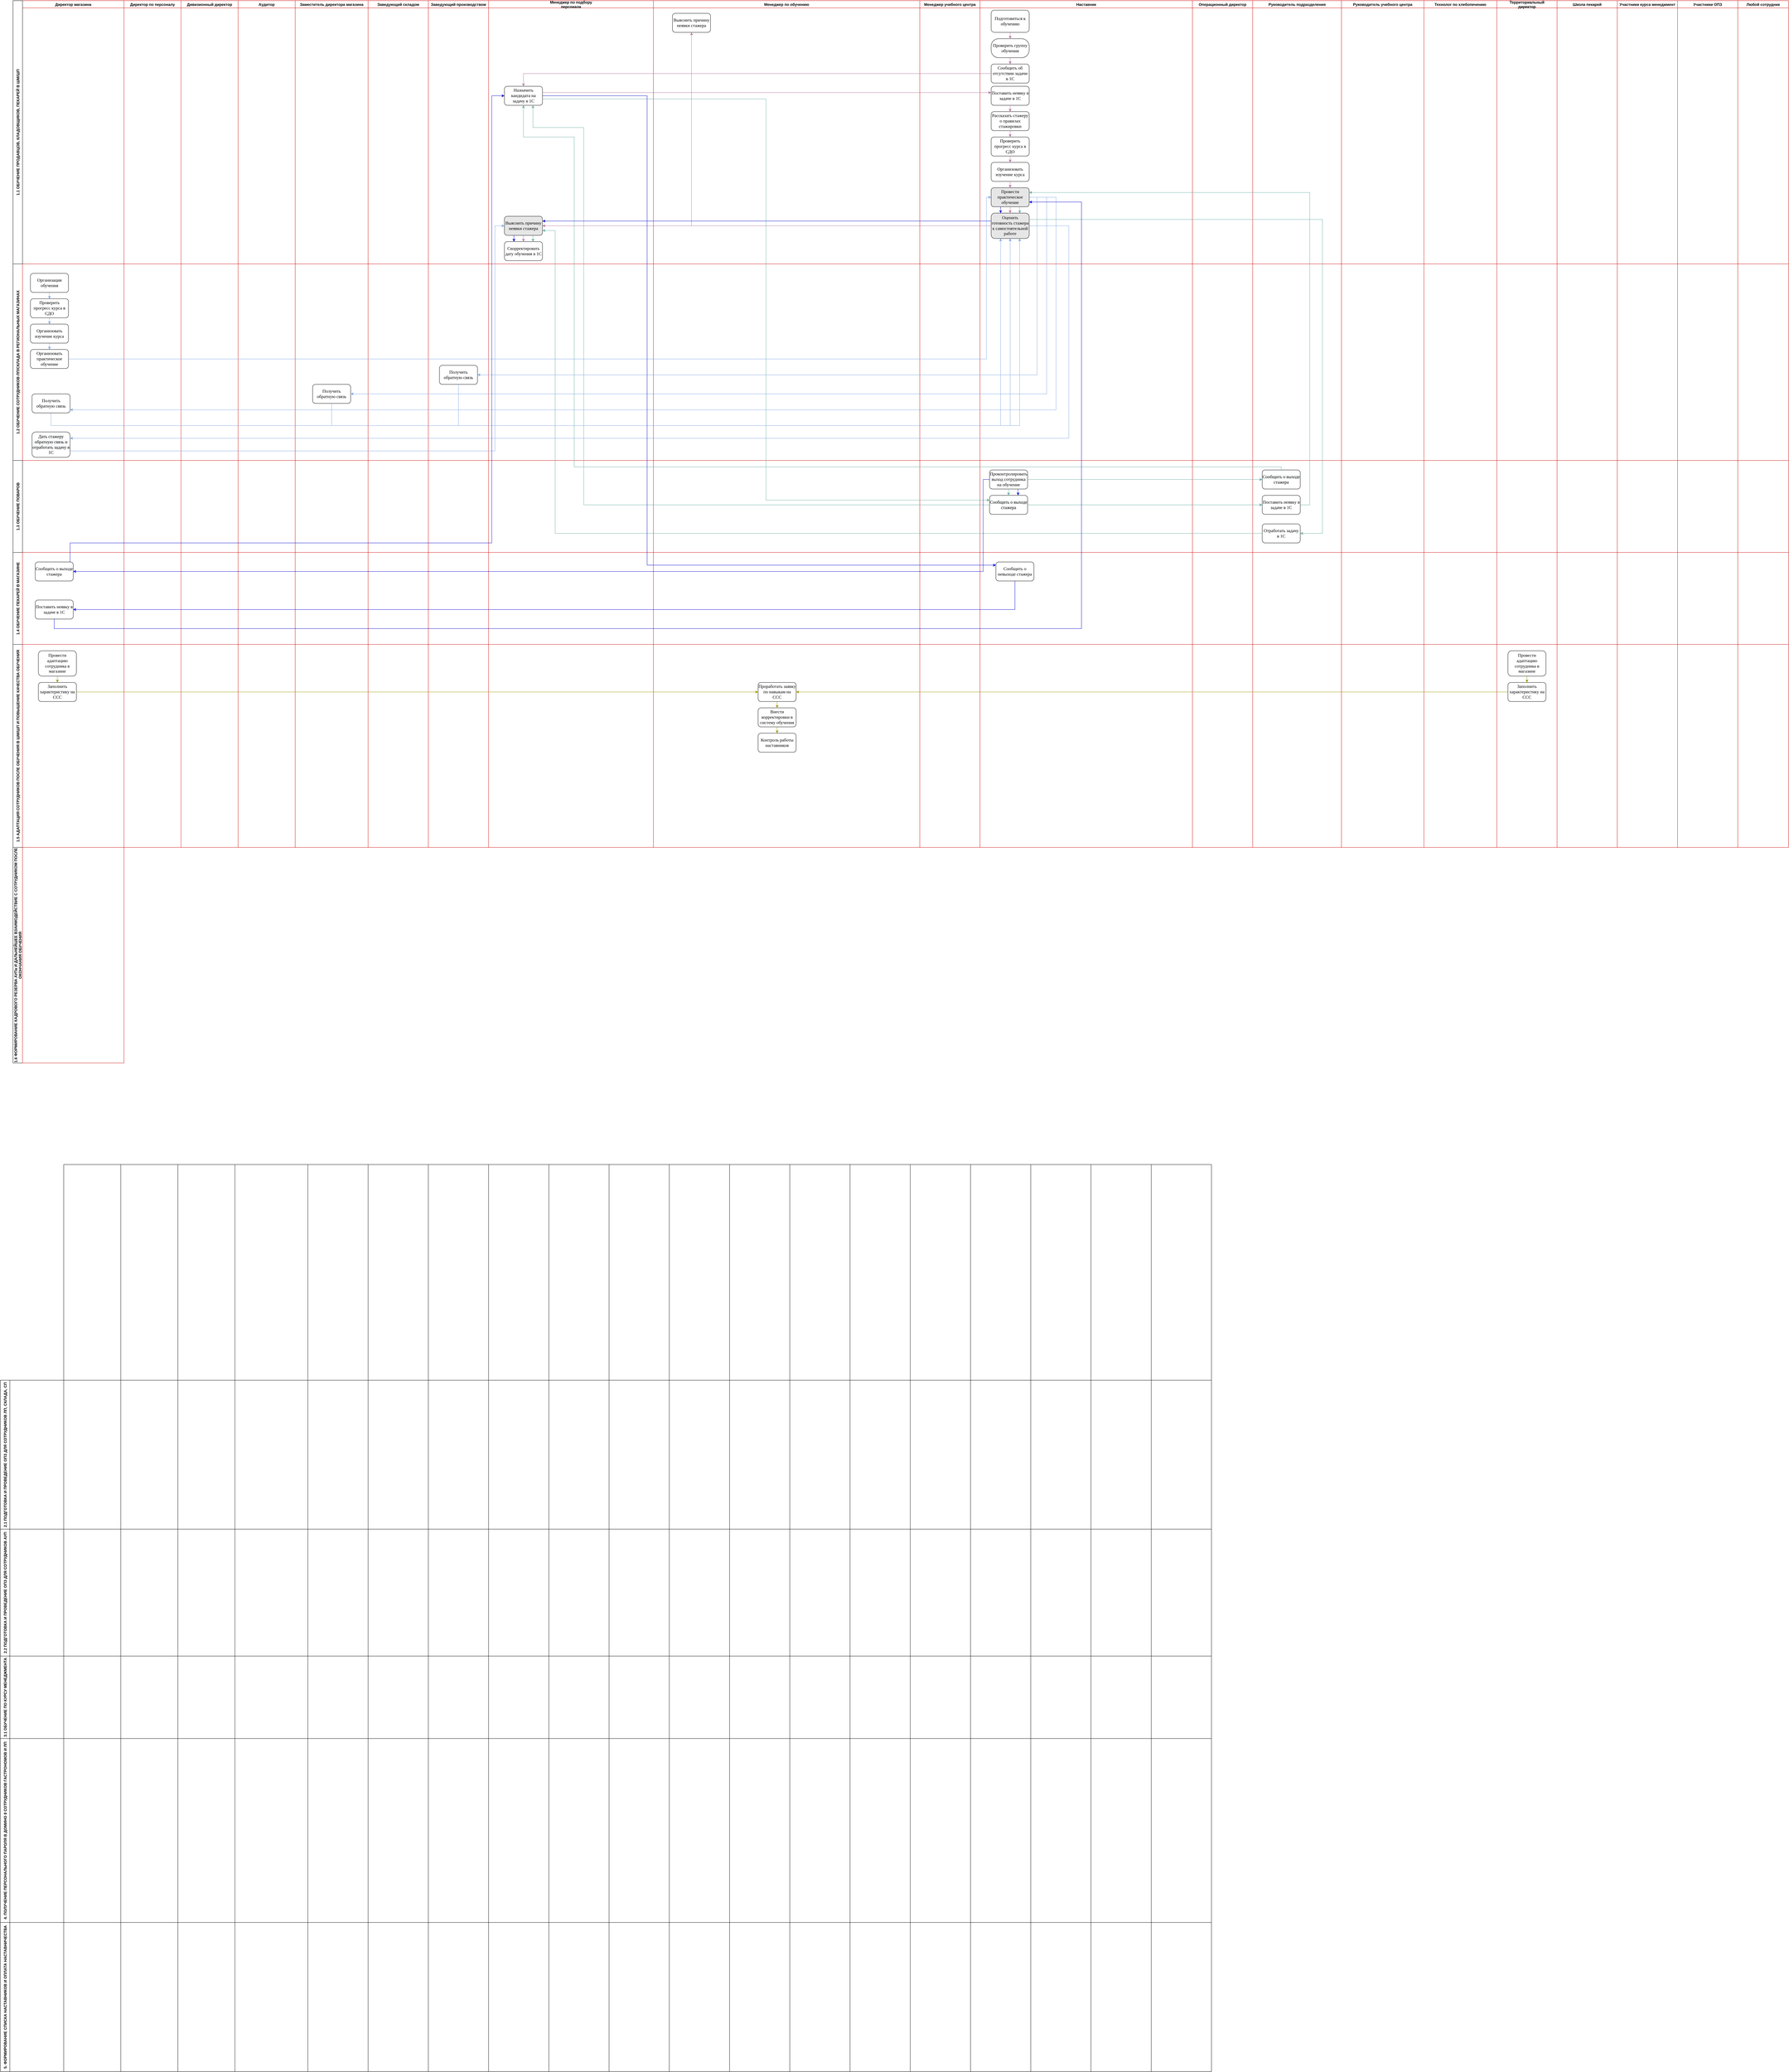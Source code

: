<mxfile version="16.5.3" type="github">
  <diagram id="kgpKYQtTHZ0yAKxKKP6v" name="Page-1">
    <mxGraphModel dx="1391" dy="865" grid="1" gridSize="10" guides="1" tooltips="1" connect="1" arrows="1" fold="1" page="1" pageScale="1" pageWidth="850" pageHeight="1100" math="0" shadow="0">
      <root>
        <mxCell id="0" />
        <mxCell id="1" parent="0" />
        <mxCell id="aoM_VOd6xSWKAF-DBPvm-11" value="Директор по персоналу" style="swimlane;strokeColor=#CC0000;" vertex="1" parent="1">
          <mxGeometry x="500" y="320" width="180" height="830" as="geometry" />
        </mxCell>
        <mxCell id="aoM_VOd6xSWKAF-DBPvm-12" value="Дивизионный директор" style="swimlane;strokeColor=#CC0000;" vertex="1" parent="1">
          <mxGeometry x="680" y="320" width="180" height="830" as="geometry" />
        </mxCell>
        <mxCell id="aoM_VOd6xSWKAF-DBPvm-13" value="Аудитор" style="swimlane;strokeColor=#CC0000;" vertex="1" parent="1">
          <mxGeometry x="860" y="320" width="180" height="830" as="geometry" />
        </mxCell>
        <mxCell id="aoM_VOd6xSWKAF-DBPvm-14" value="Заместитель директора магазина" style="swimlane;strokeColor=#CC0000;" vertex="1" parent="1">
          <mxGeometry x="1040" y="320" width="230" height="830" as="geometry">
            <mxRectangle x="890" y="320" width="230" height="23" as="alternateBounds" />
          </mxGeometry>
        </mxCell>
        <mxCell id="aoM_VOd6xSWKAF-DBPvm-15" value="Заведующий складом" style="swimlane;strokeColor=#CC0000;" vertex="1" parent="1">
          <mxGeometry x="1270" y="320" width="190" height="830" as="geometry" />
        </mxCell>
        <mxCell id="aoM_VOd6xSWKAF-DBPvm-17" value="Менеджер по подбору&#xa;персонала " style="swimlane;strokeColor=#CC0000;" vertex="1" parent="1">
          <mxGeometry x="1650" y="320" width="520" height="830" as="geometry" />
        </mxCell>
        <mxCell id="aoM_VOd6xSWKAF-DBPvm-312" value="Назначить кандидата на задачу в 1С" style="whiteSpace=wrap;html=1;fontSize=14;fontFamily=Times New Roman;rounded=1;" vertex="1" parent="aoM_VOd6xSWKAF-DBPvm-17">
          <mxGeometry x="50" y="270" width="120" height="60" as="geometry" />
        </mxCell>
        <mxCell id="aoM_VOd6xSWKAF-DBPvm-457" value="" style="edgeStyle=orthogonalEdgeStyle;rounded=0;orthogonalLoop=1;jettySize=auto;html=1;fontFamily=Times New Roman;fontSize=14;fontColor=#000000;strokeColor=#67AB9F;entryX=0.75;entryY=0;entryDx=0;entryDy=0;" edge="1" parent="aoM_VOd6xSWKAF-DBPvm-17" source="aoM_VOd6xSWKAF-DBPvm-332" target="aoM_VOd6xSWKAF-DBPvm-337">
          <mxGeometry relative="1" as="geometry">
            <mxPoint x="110" y="600.0" as="targetPoint" />
            <Array as="points">
              <mxPoint x="140" y="740" />
              <mxPoint x="140" y="740" />
            </Array>
          </mxGeometry>
        </mxCell>
        <mxCell id="aoM_VOd6xSWKAF-DBPvm-332" value="Выяснить причину неявки стажера" style="whiteSpace=wrap;html=1;fontSize=14;fontFamily=Times New Roman;rounded=1;fillColor=#E6E6E6;" vertex="1" parent="aoM_VOd6xSWKAF-DBPvm-17">
          <mxGeometry x="50" y="680" width="120" height="60" as="geometry" />
        </mxCell>
        <mxCell id="aoM_VOd6xSWKAF-DBPvm-337" value="Скорректировать дату обучения в 1С" style="whiteSpace=wrap;html=1;fontSize=14;fontFamily=Times New Roman;rounded=1;" vertex="1" parent="aoM_VOd6xSWKAF-DBPvm-17">
          <mxGeometry x="50" y="760" width="120" height="60" as="geometry" />
        </mxCell>
        <mxCell id="aoM_VOd6xSWKAF-DBPvm-338" value="" style="edgeStyle=orthogonalEdgeStyle;rounded=0;orthogonalLoop=1;jettySize=auto;html=1;fontFamily=Times New Roman;fontSize=14;strokeColor=#B5739D;" edge="1" parent="aoM_VOd6xSWKAF-DBPvm-17" source="aoM_VOd6xSWKAF-DBPvm-332" target="aoM_VOd6xSWKAF-DBPvm-337">
          <mxGeometry relative="1" as="geometry" />
        </mxCell>
        <mxCell id="aoM_VOd6xSWKAF-DBPvm-16" value="Заведующий производством" style="swimlane;strokeColor=#CC0000;" vertex="1" parent="aoM_VOd6xSWKAF-DBPvm-17">
          <mxGeometry x="-190" width="190" height="830" as="geometry" />
        </mxCell>
        <mxCell id="aoM_VOd6xSWKAF-DBPvm-519" value="" style="edgeStyle=orthogonalEdgeStyle;rounded=0;orthogonalLoop=1;jettySize=auto;html=1;fontFamily=Times New Roman;fontSize=14;fontColor=#000000;strokeColor=#0000CC;entryX=0.25;entryY=0;entryDx=0;entryDy=0;" edge="1" parent="aoM_VOd6xSWKAF-DBPvm-17" source="aoM_VOd6xSWKAF-DBPvm-332" target="aoM_VOd6xSWKAF-DBPvm-337">
          <mxGeometry relative="1" as="geometry">
            <mxPoint x="110" y="820" as="targetPoint" />
            <Array as="points">
              <mxPoint x="80" y="740" />
              <mxPoint x="80" y="740" />
            </Array>
          </mxGeometry>
        </mxCell>
        <mxCell id="aoM_VOd6xSWKAF-DBPvm-8" value="Директор магазина" style="swimlane;strokeColor=#CC0000;" vertex="1" parent="1">
          <mxGeometry x="180" y="320" width="320" height="830" as="geometry" />
        </mxCell>
        <mxCell id="aoM_VOd6xSWKAF-DBPvm-10" value="1.1 ОБУЧЕНИЕ ПРОДАВЦОВ, КЛАДОВЩИКОВ, ПЕКАРЕЙ В ШМ/ШП" style="swimlane;horizontal=0;startSize=30;" vertex="1" parent="1">
          <mxGeometry x="150" y="320" width="30" height="830" as="geometry" />
        </mxCell>
        <mxCell id="aoM_VOd6xSWKAF-DBPvm-18" value="Менеджер по обучению" style="swimlane;strokeColor=#CC0000;" vertex="1" parent="1">
          <mxGeometry x="2170" y="320" width="840" height="830" as="geometry" />
        </mxCell>
        <mxCell id="aoM_VOd6xSWKAF-DBPvm-328" value="Выяснить причину неявки стажера" style="whiteSpace=wrap;html=1;fontSize=14;fontFamily=Times New Roman;rounded=1;" vertex="1" parent="aoM_VOd6xSWKAF-DBPvm-18">
          <mxGeometry x="60" y="40" width="120" height="60" as="geometry" />
        </mxCell>
        <mxCell id="aoM_VOd6xSWKAF-DBPvm-20" value="Менеджер учебного центра" style="swimlane;strokeColor=#CC0000;" vertex="1" parent="1">
          <mxGeometry x="3010" y="320" width="190" height="830" as="geometry" />
        </mxCell>
        <mxCell id="aoM_VOd6xSWKAF-DBPvm-24" value="Руководитель учебного центра" style="swimlane;strokeColor=#CC0000;" vertex="1" parent="1">
          <mxGeometry x="4340" y="320" width="260" height="830" as="geometry" />
        </mxCell>
        <mxCell id="aoM_VOd6xSWKAF-DBPvm-23" value="Руководитель подразделения" style="swimlane;strokeColor=#CC0000;" vertex="1" parent="aoM_VOd6xSWKAF-DBPvm-24">
          <mxGeometry x="-280" width="280" height="830" as="geometry" />
        </mxCell>
        <mxCell id="aoM_VOd6xSWKAF-DBPvm-22" value="Операционный директор" style="swimlane;strokeColor=#CC0000;" vertex="1" parent="aoM_VOd6xSWKAF-DBPvm-23">
          <mxGeometry x="-190" width="190" height="830" as="geometry" />
        </mxCell>
        <mxCell id="aoM_VOd6xSWKAF-DBPvm-21" value="Наставник" style="swimlane;strokeColor=#CC0000;" vertex="1" parent="aoM_VOd6xSWKAF-DBPvm-22">
          <mxGeometry x="-670" width="670" height="830" as="geometry" />
        </mxCell>
        <mxCell id="aoM_VOd6xSWKAF-DBPvm-304" value="&lt;span style=&quot;font-size: 14px; letter-spacing: -0.05pt;&quot;&gt;Подготовиться &lt;/span&gt;&lt;span style=&quot;font-size: 14px;&quot;&gt;к&lt;span style=&quot;letter-spacing: -2.35pt; font-size: 14px;&quot;&gt; &lt;/span&gt;обучению&lt;/span&gt;" style="rounded=1;whiteSpace=wrap;html=1;fontFamily=Times New Roman;fontSize=14;" vertex="1" parent="aoM_VOd6xSWKAF-DBPvm-21">
          <mxGeometry x="35" y="30" width="120" height="70" as="geometry" />
        </mxCell>
        <mxCell id="aoM_VOd6xSWKAF-DBPvm-311" value="" style="edgeStyle=orthogonalEdgeStyle;rounded=0;orthogonalLoop=1;jettySize=auto;html=1;strokeColor=#B5739D;" edge="1" parent="aoM_VOd6xSWKAF-DBPvm-21" source="aoM_VOd6xSWKAF-DBPvm-308" target="aoM_VOd6xSWKAF-DBPvm-310">
          <mxGeometry relative="1" as="geometry" />
        </mxCell>
        <mxCell id="aoM_VOd6xSWKAF-DBPvm-308" value="&lt;span style=&quot;font-size: 14px;&quot;&gt;Проверить&lt;span style=&quot;letter-spacing: 0.05pt; font-size: 14px;&quot;&gt; &lt;/span&gt;&lt;span style=&quot;letter-spacing: -0.05pt; font-size: 14px;&quot;&gt;группу&lt;/span&gt;&lt;span style=&quot;letter-spacing: -0.35pt; font-size: 14px;&quot;&gt; &lt;/span&gt;&lt;span style=&quot;letter-spacing: -0.05pt; font-size: 14px;&quot;&gt;обучения&lt;/span&gt;&lt;/span&gt;" style="whiteSpace=wrap;html=1;rounded=1;fontFamily=Times New Roman;fontSize=14;arcSize=40;" vertex="1" parent="aoM_VOd6xSWKAF-DBPvm-21">
          <mxGeometry x="35" y="120" width="120" height="60" as="geometry" />
        </mxCell>
        <mxCell id="aoM_VOd6xSWKAF-DBPvm-309" value="" style="edgeStyle=orthogonalEdgeStyle;rounded=0;orthogonalLoop=1;jettySize=auto;html=1;strokeColor=#B5739D;" edge="1" parent="aoM_VOd6xSWKAF-DBPvm-21" source="aoM_VOd6xSWKAF-DBPvm-304" target="aoM_VOd6xSWKAF-DBPvm-308">
          <mxGeometry relative="1" as="geometry" />
        </mxCell>
        <mxCell id="aoM_VOd6xSWKAF-DBPvm-310" value="Сообщить об отсутствии задачи в 1С" style="whiteSpace=wrap;html=1;rounded=1;fontFamily=Times New Roman;fontSize=14;" vertex="1" parent="aoM_VOd6xSWKAF-DBPvm-21">
          <mxGeometry x="35" y="200" width="120" height="60" as="geometry" />
        </mxCell>
        <mxCell id="aoM_VOd6xSWKAF-DBPvm-314" value="Поставить неявку в задаче в 1С" style="whiteSpace=wrap;html=1;fontSize=14;fontFamily=Times New Roman;rounded=1;" vertex="1" parent="aoM_VOd6xSWKAF-DBPvm-21">
          <mxGeometry x="35" y="270" width="120" height="60" as="geometry" />
        </mxCell>
        <mxCell id="aoM_VOd6xSWKAF-DBPvm-317" value="Рассказать стажеру о правилах стажировки" style="whiteSpace=wrap;html=1;fontSize=14;fontFamily=Times New Roman;rounded=1;" vertex="1" parent="aoM_VOd6xSWKAF-DBPvm-21">
          <mxGeometry x="35" y="350" width="120" height="60" as="geometry" />
        </mxCell>
        <mxCell id="aoM_VOd6xSWKAF-DBPvm-318" value="" style="edgeStyle=orthogonalEdgeStyle;rounded=0;orthogonalLoop=1;jettySize=auto;html=1;fontFamily=Times New Roman;fontSize=14;strokeColor=#B5739D;" edge="1" parent="aoM_VOd6xSWKAF-DBPvm-21" source="aoM_VOd6xSWKAF-DBPvm-314" target="aoM_VOd6xSWKAF-DBPvm-317">
          <mxGeometry relative="1" as="geometry" />
        </mxCell>
        <mxCell id="aoM_VOd6xSWKAF-DBPvm-319" value="Проверить прогресс курса в СДО" style="whiteSpace=wrap;html=1;fontSize=14;fontFamily=Times New Roman;rounded=1;" vertex="1" parent="aoM_VOd6xSWKAF-DBPvm-21">
          <mxGeometry x="35" y="430" width="120" height="60" as="geometry" />
        </mxCell>
        <mxCell id="aoM_VOd6xSWKAF-DBPvm-320" value="" style="edgeStyle=orthogonalEdgeStyle;rounded=0;orthogonalLoop=1;jettySize=auto;html=1;fontFamily=Times New Roman;fontSize=14;strokeColor=#B5739D;" edge="1" parent="aoM_VOd6xSWKAF-DBPvm-21" source="aoM_VOd6xSWKAF-DBPvm-317" target="aoM_VOd6xSWKAF-DBPvm-319">
          <mxGeometry relative="1" as="geometry" />
        </mxCell>
        <mxCell id="aoM_VOd6xSWKAF-DBPvm-321" value="Организовать изучение курса" style="whiteSpace=wrap;html=1;fontSize=14;fontFamily=Times New Roman;rounded=1;" vertex="1" parent="aoM_VOd6xSWKAF-DBPvm-21">
          <mxGeometry x="35" y="510" width="120" height="60" as="geometry" />
        </mxCell>
        <mxCell id="aoM_VOd6xSWKAF-DBPvm-322" value="" style="edgeStyle=orthogonalEdgeStyle;rounded=0;orthogonalLoop=1;jettySize=auto;html=1;fontFamily=Times New Roman;fontSize=14;strokeColor=#B5739D;" edge="1" parent="aoM_VOd6xSWKAF-DBPvm-21" source="aoM_VOd6xSWKAF-DBPvm-319" target="aoM_VOd6xSWKAF-DBPvm-321">
          <mxGeometry relative="1" as="geometry" />
        </mxCell>
        <mxCell id="aoM_VOd6xSWKAF-DBPvm-323" value="Провести практическое обучение" style="whiteSpace=wrap;html=1;fontSize=14;fontFamily=Times New Roman;rounded=1;fontColor=#050505;fillColor=#E6E6E6;" vertex="1" parent="aoM_VOd6xSWKAF-DBPvm-21">
          <mxGeometry x="35" y="590" width="120" height="60" as="geometry" />
        </mxCell>
        <mxCell id="aoM_VOd6xSWKAF-DBPvm-324" value="" style="edgeStyle=orthogonalEdgeStyle;rounded=0;orthogonalLoop=1;jettySize=auto;html=1;fontFamily=Times New Roman;fontSize=14;strokeColor=#B5739D;" edge="1" parent="aoM_VOd6xSWKAF-DBPvm-21" source="aoM_VOd6xSWKAF-DBPvm-321" target="aoM_VOd6xSWKAF-DBPvm-323">
          <mxGeometry relative="1" as="geometry" />
        </mxCell>
        <mxCell id="aoM_VOd6xSWKAF-DBPvm-325" value="Оценить готовность стажера к самостоятельной работе" style="whiteSpace=wrap;html=1;fontSize=14;fontFamily=Times New Roman;rounded=1;fillColor=#E6E6E6;" vertex="1" parent="aoM_VOd6xSWKAF-DBPvm-21">
          <mxGeometry x="35" y="670" width="120" height="80" as="geometry" />
        </mxCell>
        <mxCell id="aoM_VOd6xSWKAF-DBPvm-326" value="" style="edgeStyle=orthogonalEdgeStyle;rounded=0;orthogonalLoop=1;jettySize=auto;html=1;fontFamily=Times New Roman;fontSize=14;strokeColor=#B5739D;" edge="1" parent="aoM_VOd6xSWKAF-DBPvm-21" source="aoM_VOd6xSWKAF-DBPvm-323" target="aoM_VOd6xSWKAF-DBPvm-325">
          <mxGeometry relative="1" as="geometry" />
        </mxCell>
        <mxCell id="aoM_VOd6xSWKAF-DBPvm-451" value="" style="edgeStyle=orthogonalEdgeStyle;rounded=0;orthogonalLoop=1;jettySize=auto;html=1;fontFamily=Times New Roman;fontSize=14;fontColor=#000000;strokeColor=#67AB9F;entryX=0.75;entryY=0;entryDx=0;entryDy=0;" edge="1" parent="aoM_VOd6xSWKAF-DBPvm-21" source="aoM_VOd6xSWKAF-DBPvm-323" target="aoM_VOd6xSWKAF-DBPvm-325">
          <mxGeometry relative="1" as="geometry">
            <mxPoint x="320.0" y="520.0" as="targetPoint" />
            <Array as="points">
              <mxPoint x="120" y="650" />
              <mxPoint x="120" y="650" />
            </Array>
          </mxGeometry>
        </mxCell>
        <mxCell id="aoM_VOd6xSWKAF-DBPvm-515" value="" style="edgeStyle=orthogonalEdgeStyle;rounded=0;orthogonalLoop=1;jettySize=auto;html=1;fontFamily=Times New Roman;fontSize=14;fontColor=#000000;strokeColor=#0000CC;entryX=0.25;entryY=0;entryDx=0;entryDy=0;" edge="1" parent="aoM_VOd6xSWKAF-DBPvm-21" source="aoM_VOd6xSWKAF-DBPvm-323" target="aoM_VOd6xSWKAF-DBPvm-325">
          <mxGeometry relative="1" as="geometry">
            <mxPoint x="95" y="730" as="targetPoint" />
            <Array as="points">
              <mxPoint x="65" y="650" />
              <mxPoint x="65" y="650" />
            </Array>
          </mxGeometry>
        </mxCell>
        <mxCell id="aoM_VOd6xSWKAF-DBPvm-29" value="Участники ОПЗ" style="swimlane;strokeColor=#CC0000;" vertex="1" parent="1">
          <mxGeometry x="5400" y="320" width="190" height="830" as="geometry" />
        </mxCell>
        <mxCell id="aoM_VOd6xSWKAF-DBPvm-28" value="Участники курса менеджмент" style="swimlane;strokeColor=#CC0000;" vertex="1" parent="aoM_VOd6xSWKAF-DBPvm-29">
          <mxGeometry x="-190" width="190" height="830" as="geometry" />
        </mxCell>
        <mxCell id="aoM_VOd6xSWKAF-DBPvm-27" value="Школа пекарей" style="swimlane;strokeColor=#CC0000;" vertex="1" parent="aoM_VOd6xSWKAF-DBPvm-28">
          <mxGeometry x="-190" width="190" height="830" as="geometry" />
        </mxCell>
        <mxCell id="aoM_VOd6xSWKAF-DBPvm-26" value="Территориальный&#xa;директор" style="swimlane;strokeColor=#CC0000;" vertex="1" parent="aoM_VOd6xSWKAF-DBPvm-27">
          <mxGeometry x="-190" width="190" height="830" as="geometry" />
        </mxCell>
        <mxCell id="aoM_VOd6xSWKAF-DBPvm-25" value="Технолог по хлебопечению" style="swimlane;strokeColor=#CC0000;" vertex="1" parent="aoM_VOd6xSWKAF-DBPvm-26">
          <mxGeometry x="-230" width="230" height="830" as="geometry" />
        </mxCell>
        <mxCell id="aoM_VOd6xSWKAF-DBPvm-30" value="Любой сотрудник" style="swimlane;strokeColor=#CC0000;" vertex="1" parent="1">
          <mxGeometry x="5590" y="320" width="160" height="830" as="geometry" />
        </mxCell>
        <mxCell id="aoM_VOd6xSWKAF-DBPvm-32" value="1.2 ОБУЧЕНИЕ СОТРУДНИКОВ ЛП/СКЛАДА В РЕГИОНАЛЬНЫХ МАГАЗИНАХ" style="swimlane;horizontal=0;startSize=30;align=center;" vertex="1" parent="1">
          <mxGeometry x="150" y="1150" width="30" height="620" as="geometry" />
        </mxCell>
        <mxCell id="aoM_VOd6xSWKAF-DBPvm-341" value="" style="edgeStyle=orthogonalEdgeStyle;rounded=0;orthogonalLoop=1;jettySize=auto;html=1;fontFamily=Times New Roman;fontSize=14;strokeColor=#7EA6E0;" edge="1" parent="aoM_VOd6xSWKAF-DBPvm-32" source="aoM_VOd6xSWKAF-DBPvm-339" target="aoM_VOd6xSWKAF-DBPvm-340">
          <mxGeometry relative="1" as="geometry" />
        </mxCell>
        <mxCell id="aoM_VOd6xSWKAF-DBPvm-339" value="Организация обучения" style="rounded=1;whiteSpace=wrap;html=1;fontFamily=Times New Roman;fontSize=14;" vertex="1" parent="aoM_VOd6xSWKAF-DBPvm-32">
          <mxGeometry x="55" y="30" width="120" height="60" as="geometry" />
        </mxCell>
        <mxCell id="aoM_VOd6xSWKAF-DBPvm-344" value="" style="edgeStyle=orthogonalEdgeStyle;rounded=0;orthogonalLoop=1;jettySize=auto;html=1;fontFamily=Times New Roman;fontSize=14;strokeColor=#7EA6E0;" edge="1" parent="aoM_VOd6xSWKAF-DBPvm-32" source="aoM_VOd6xSWKAF-DBPvm-340" target="aoM_VOd6xSWKAF-DBPvm-343">
          <mxGeometry relative="1" as="geometry" />
        </mxCell>
        <mxCell id="aoM_VOd6xSWKAF-DBPvm-340" value="Проверить прогресс курса в СДО" style="whiteSpace=wrap;html=1;fontSize=14;fontFamily=Times New Roman;rounded=1;" vertex="1" parent="aoM_VOd6xSWKAF-DBPvm-32">
          <mxGeometry x="55" y="110" width="120" height="60" as="geometry" />
        </mxCell>
        <mxCell id="aoM_VOd6xSWKAF-DBPvm-346" value="" style="edgeStyle=orthogonalEdgeStyle;rounded=0;orthogonalLoop=1;jettySize=auto;html=1;fontFamily=Times New Roman;fontSize=14;strokeColor=#7EA6E0;" edge="1" parent="aoM_VOd6xSWKAF-DBPvm-32" source="aoM_VOd6xSWKAF-DBPvm-343" target="aoM_VOd6xSWKAF-DBPvm-345">
          <mxGeometry relative="1" as="geometry" />
        </mxCell>
        <mxCell id="aoM_VOd6xSWKAF-DBPvm-343" value="Организовать изучение курса" style="whiteSpace=wrap;html=1;fontSize=14;fontFamily=Times New Roman;rounded=1;" vertex="1" parent="aoM_VOd6xSWKAF-DBPvm-32">
          <mxGeometry x="55" y="190" width="120" height="60" as="geometry" />
        </mxCell>
        <mxCell id="aoM_VOd6xSWKAF-DBPvm-345" value="Организовать практическое обучение" style="whiteSpace=wrap;html=1;fontSize=14;fontFamily=Times New Roman;rounded=1;" vertex="1" parent="aoM_VOd6xSWKAF-DBPvm-32">
          <mxGeometry x="55" y="270" width="120" height="60" as="geometry" />
        </mxCell>
        <mxCell id="aoM_VOd6xSWKAF-DBPvm-34" value="1.4 ОБУЧЕНИЕ ПЕКАРЕЙ В МАГАЗИНЕ" style="swimlane;horizontal=0;startSize=30;" vertex="1" parent="1">
          <mxGeometry x="150" y="2060" width="30" height="290" as="geometry" />
        </mxCell>
        <mxCell id="aoM_VOd6xSWKAF-DBPvm-35" value="1.5 АДАПТАЦИЯ СОТРУДНИКОВ ПОСЛЕ ОБУЧЕНИЯ В ШМ/ШП И ПОВЫШЕНИЕ КАЧЕСТВА ОБУЧЕНИЯ" style="swimlane;horizontal=0;startSize=30;" vertex="1" parent="1">
          <mxGeometry x="150" y="2350" width="30" height="640" as="geometry" />
        </mxCell>
        <mxCell id="aoM_VOd6xSWKAF-DBPvm-36" value="1.6 ФОРМИРОВАНИЕ КАДРОВОГО РЕЗЕРВА АУПа И ДАЛЬНЕЙШЕЕ ВЗАИМОДЕЙСТВИЕ С СОТРУДНИКОМ ПОСЛЕ&#xa;ОКОНЧАНИЯ ОБУЧЕНИЯ" style="swimlane;horizontal=0;startSize=30;" vertex="1" parent="1">
          <mxGeometry x="150" y="2990" width="30" height="680" as="geometry" />
        </mxCell>
        <mxCell id="aoM_VOd6xSWKAF-DBPvm-37" value="2.1 ПОДГОТОВКА И ПРОВЕДЕНИЕ ОПЗ ДЛЯ СОТРУДНИКОВ ЛП, СКЛАДА, СП" style="swimlane;horizontal=0;startSize=30;" vertex="1" parent="1">
          <mxGeometry x="110" y="4670" width="200" height="470" as="geometry" />
        </mxCell>
        <mxCell id="aoM_VOd6xSWKAF-DBPvm-38" value="2.2 ПОДГОТОВКА И ПРОВЕДЕНИЕ ОПЗ ДЛЯ СОТРУДНИКОВ АУП" style="swimlane;horizontal=0;startSize=30;" vertex="1" parent="1">
          <mxGeometry x="110" y="5140" width="200" height="400" as="geometry" />
        </mxCell>
        <mxCell id="aoM_VOd6xSWKAF-DBPvm-39" value="3.1 ОБУЧЕНИЕ ПО КУРСУ МЕНЕДЖМЕНТА" style="swimlane;horizontal=0;startSize=30;" vertex="1" parent="1">
          <mxGeometry x="110" y="5540" width="200" height="260" as="geometry" />
        </mxCell>
        <mxCell id="aoM_VOd6xSWKAF-DBPvm-40" value="4. ПОЛУЧЕНИЕ ПЕРСОНАЛЬНОГО ПАРОЛЯ В ДОМИНО 8 СОТРУДНИКОВ ГАСТРОНОМОВ И ЛП" style="swimlane;horizontal=0;startSize=30;" vertex="1" parent="1">
          <mxGeometry x="110" y="5800" width="200" height="580" as="geometry" />
        </mxCell>
        <mxCell id="aoM_VOd6xSWKAF-DBPvm-41" value="5. ФОРМИРОВАНИЕ СПИСКА НАСТАВНИКОВ И ОПЛАТА НАСТАВНИЧЕСТВА" style="swimlane;horizontal=0;startSize=30;" vertex="1" parent="1">
          <mxGeometry x="110" y="6380" width="3820" height="470" as="geometry" />
        </mxCell>
        <mxCell id="aoM_VOd6xSWKAF-DBPvm-283" value="" style="swimlane;startSize=0;" vertex="1" parent="aoM_VOd6xSWKAF-DBPvm-41">
          <mxGeometry x="200" width="180" height="470" as="geometry" />
        </mxCell>
        <mxCell id="aoM_VOd6xSWKAF-DBPvm-284" value="" style="swimlane;startSize=0;" vertex="1" parent="aoM_VOd6xSWKAF-DBPvm-41">
          <mxGeometry x="380" width="180" height="470" as="geometry" />
        </mxCell>
        <mxCell id="aoM_VOd6xSWKAF-DBPvm-285" value="" style="swimlane;startSize=0;" vertex="1" parent="aoM_VOd6xSWKAF-DBPvm-41">
          <mxGeometry x="560" width="180" height="470" as="geometry" />
        </mxCell>
        <mxCell id="aoM_VOd6xSWKAF-DBPvm-286" value="" style="swimlane;startSize=0;" vertex="1" parent="aoM_VOd6xSWKAF-DBPvm-41">
          <mxGeometry x="740" width="230" height="470" as="geometry" />
        </mxCell>
        <mxCell id="aoM_VOd6xSWKAF-DBPvm-287" value="" style="swimlane;startSize=0;" vertex="1" parent="aoM_VOd6xSWKAF-DBPvm-41">
          <mxGeometry x="970" width="190" height="470" as="geometry" />
        </mxCell>
        <mxCell id="aoM_VOd6xSWKAF-DBPvm-288" value="" style="swimlane;startSize=0;" vertex="1" parent="aoM_VOd6xSWKAF-DBPvm-41">
          <mxGeometry x="1160" width="190" height="470" as="geometry" />
        </mxCell>
        <mxCell id="aoM_VOd6xSWKAF-DBPvm-289" value="" style="swimlane;startSize=0;" vertex="1" parent="aoM_VOd6xSWKAF-DBPvm-41">
          <mxGeometry x="1350" width="190" height="470" as="geometry" />
        </mxCell>
        <mxCell id="aoM_VOd6xSWKAF-DBPvm-290" value="" style="swimlane;startSize=0;" vertex="1" parent="aoM_VOd6xSWKAF-DBPvm-41">
          <mxGeometry x="1540" width="190" height="470" as="geometry" />
        </mxCell>
        <mxCell id="aoM_VOd6xSWKAF-DBPvm-291" value="" style="swimlane;startSize=0;" vertex="1" parent="aoM_VOd6xSWKAF-DBPvm-41">
          <mxGeometry x="1730" width="190" height="470" as="geometry" />
        </mxCell>
        <mxCell id="aoM_VOd6xSWKAF-DBPvm-293" value="" style="swimlane;startSize=0;" vertex="1" parent="aoM_VOd6xSWKAF-DBPvm-41">
          <mxGeometry x="2110" width="190" height="470" as="geometry" />
        </mxCell>
        <mxCell id="aoM_VOd6xSWKAF-DBPvm-294" value="" style="swimlane;startSize=0;" vertex="1" parent="aoM_VOd6xSWKAF-DBPvm-41">
          <mxGeometry x="2300" width="950" height="470" as="geometry" />
        </mxCell>
        <mxCell id="aoM_VOd6xSWKAF-DBPvm-295" value="" style="swimlane;startSize=0;" vertex="1" parent="aoM_VOd6xSWKAF-DBPvm-294">
          <mxGeometry x="190" width="190" height="470" as="geometry" />
        </mxCell>
        <mxCell id="aoM_VOd6xSWKAF-DBPvm-296" value="" style="swimlane;startSize=0;" vertex="1" parent="aoM_VOd6xSWKAF-DBPvm-294">
          <mxGeometry x="380" width="190" height="470" as="geometry" />
        </mxCell>
        <mxCell id="aoM_VOd6xSWKAF-DBPvm-297" value="" style="swimlane;startSize=0;" vertex="1" parent="aoM_VOd6xSWKAF-DBPvm-294">
          <mxGeometry x="570" width="190" height="470" as="geometry" />
        </mxCell>
        <mxCell id="aoM_VOd6xSWKAF-DBPvm-298" value="" style="swimlane;startSize=0;" vertex="1" parent="aoM_VOd6xSWKAF-DBPvm-294">
          <mxGeometry x="760" width="190" height="470" as="geometry" />
        </mxCell>
        <mxCell id="aoM_VOd6xSWKAF-DBPvm-299" value="" style="swimlane;startSize=0;" vertex="1" parent="aoM_VOd6xSWKAF-DBPvm-41">
          <mxGeometry x="3250" width="190" height="470" as="geometry" />
        </mxCell>
        <mxCell id="aoM_VOd6xSWKAF-DBPvm-300" value="" style="swimlane;startSize=0;" vertex="1" parent="aoM_VOd6xSWKAF-DBPvm-41">
          <mxGeometry x="3440" width="190" height="470" as="geometry" />
        </mxCell>
        <mxCell id="aoM_VOd6xSWKAF-DBPvm-301" value="" style="swimlane;startSize=0;" vertex="1" parent="aoM_VOd6xSWKAF-DBPvm-41">
          <mxGeometry x="3630" width="190" height="470" as="geometry" />
        </mxCell>
        <mxCell id="aoM_VOd6xSWKAF-DBPvm-44" value="" style="swimlane;startSize=0;strokeColor=#CC0000;" vertex="1" parent="1">
          <mxGeometry x="680" y="1150" width="180" height="620" as="geometry" />
        </mxCell>
        <mxCell id="aoM_VOd6xSWKAF-DBPvm-43" value="" style="swimlane;startSize=0;strokeColor=#CC0000;" vertex="1" parent="aoM_VOd6xSWKAF-DBPvm-44">
          <mxGeometry x="-180" width="180" height="620" as="geometry" />
        </mxCell>
        <mxCell id="aoM_VOd6xSWKAF-DBPvm-458" value="" style="swimlane;startSize=0;fontFamily=Times New Roman;fontSize=14;strokeColor=#CC0000;" vertex="1" parent="aoM_VOd6xSWKAF-DBPvm-43">
          <mxGeometry x="-320" width="320" height="620" as="geometry" />
        </mxCell>
        <mxCell id="aoM_VOd6xSWKAF-DBPvm-46" value="" style="swimlane;startSize=0;strokeColor=#CC0000;" vertex="1" parent="1">
          <mxGeometry x="1040" y="1150" width="230" height="620" as="geometry" />
        </mxCell>
        <mxCell id="aoM_VOd6xSWKAF-DBPvm-361" value="Получить обратную связь" style="whiteSpace=wrap;html=1;fontSize=14;fontFamily=Times New Roman;rounded=1;" vertex="1" parent="aoM_VOd6xSWKAF-DBPvm-46">
          <mxGeometry x="55" y="380" width="120" height="60" as="geometry" />
        </mxCell>
        <mxCell id="aoM_VOd6xSWKAF-DBPvm-45" value="" style="swimlane;startSize=0;strokeColor=#CC0000;" vertex="1" parent="aoM_VOd6xSWKAF-DBPvm-46">
          <mxGeometry x="-180" width="180" height="620" as="geometry" />
        </mxCell>
        <mxCell id="aoM_VOd6xSWKAF-DBPvm-47" value="" style="swimlane;startSize=0;strokeColor=#CC0000;" vertex="1" parent="1">
          <mxGeometry x="1460" y="1150" width="190" height="620" as="geometry" />
        </mxCell>
        <mxCell id="aoM_VOd6xSWKAF-DBPvm-358" value="Получить обратную связь" style="whiteSpace=wrap;html=1;fontSize=14;fontFamily=Times New Roman;rounded=1;" vertex="1" parent="aoM_VOd6xSWKAF-DBPvm-47">
          <mxGeometry x="35" y="320" width="120" height="60" as="geometry" />
        </mxCell>
        <mxCell id="aoM_VOd6xSWKAF-DBPvm-48" value="" style="swimlane;startSize=0;strokeColor=#CC0000;" vertex="1" parent="1">
          <mxGeometry x="1270" y="1150" width="190" height="620" as="geometry" />
        </mxCell>
        <mxCell id="aoM_VOd6xSWKAF-DBPvm-50" value="" style="swimlane;startSize=0;strokeColor=#CC0000;" vertex="1" parent="1">
          <mxGeometry x="2170" y="1150" width="840" height="620" as="geometry" />
        </mxCell>
        <mxCell id="aoM_VOd6xSWKAF-DBPvm-51" value="" style="swimlane;startSize=0;strokeColor=#CC0000;" vertex="1" parent="1">
          <mxGeometry x="3010" y="1150" width="190" height="620" as="geometry" />
        </mxCell>
        <mxCell id="aoM_VOd6xSWKAF-DBPvm-56" value="" style="swimlane;startSize=0;strokeColor=#CC0000;" vertex="1" parent="1">
          <mxGeometry x="4340" y="1150" width="260" height="620" as="geometry" />
        </mxCell>
        <mxCell id="aoM_VOd6xSWKAF-DBPvm-55" value="" style="swimlane;startSize=0;strokeColor=#CC0000;" vertex="1" parent="aoM_VOd6xSWKAF-DBPvm-56">
          <mxGeometry x="-280" width="280" height="620" as="geometry" />
        </mxCell>
        <mxCell id="aoM_VOd6xSWKAF-DBPvm-54" value="" style="swimlane;startSize=0;strokeColor=#CC0000;" vertex="1" parent="aoM_VOd6xSWKAF-DBPvm-55">
          <mxGeometry x="-190" width="190" height="620" as="geometry" />
        </mxCell>
        <mxCell id="aoM_VOd6xSWKAF-DBPvm-53" value="" style="swimlane;startSize=0;strokeColor=#CC0000;" vertex="1" parent="aoM_VOd6xSWKAF-DBPvm-54">
          <mxGeometry x="-670" width="670" height="620" as="geometry" />
        </mxCell>
        <mxCell id="aoM_VOd6xSWKAF-DBPvm-57" value="" style="swimlane;startSize=0;strokeColor=#CC0000;" vertex="1" parent="1">
          <mxGeometry x="4600" y="1150" width="230" height="620" as="geometry" />
        </mxCell>
        <mxCell id="aoM_VOd6xSWKAF-DBPvm-58" value="" style="swimlane;startSize=0;strokeColor=#CC0000;" vertex="1" parent="1">
          <mxGeometry x="5020" y="1150" width="190" height="620" as="geometry" />
        </mxCell>
        <mxCell id="aoM_VOd6xSWKAF-DBPvm-59" value="" style="swimlane;startSize=0;strokeColor=#CC0000;" vertex="1" parent="aoM_VOd6xSWKAF-DBPvm-58">
          <mxGeometry x="-190" width="190" height="620" as="geometry" />
        </mxCell>
        <mxCell id="aoM_VOd6xSWKAF-DBPvm-60" value="" style="swimlane;startSize=0;strokeColor=#CC0000;" vertex="1" parent="1">
          <mxGeometry x="5590" y="1150" width="160" height="620" as="geometry" />
        </mxCell>
        <mxCell id="aoM_VOd6xSWKAF-DBPvm-62" value="" style="swimlane;startSize=0;strokeColor=#CC0000;" vertex="1" parent="aoM_VOd6xSWKAF-DBPvm-60">
          <mxGeometry x="-190" width="190" height="620" as="geometry" />
        </mxCell>
        <mxCell id="aoM_VOd6xSWKAF-DBPvm-61" value="" style="swimlane;startSize=0;strokeColor=#CC0000;" vertex="1" parent="aoM_VOd6xSWKAF-DBPvm-62">
          <mxGeometry x="-190" width="190" height="620" as="geometry" />
        </mxCell>
        <mxCell id="aoM_VOd6xSWKAF-DBPvm-142" value="" style="swimlane;startSize=0;" vertex="1" parent="1">
          <mxGeometry x="310" y="3990" width="180" height="680" as="geometry" />
        </mxCell>
        <mxCell id="aoM_VOd6xSWKAF-DBPvm-143" value="" style="swimlane;startSize=0;" vertex="1" parent="1">
          <mxGeometry x="490" y="3990" width="180" height="680" as="geometry" />
        </mxCell>
        <mxCell id="aoM_VOd6xSWKAF-DBPvm-144" value="" style="swimlane;startSize=0;" vertex="1" parent="1">
          <mxGeometry x="670" y="3990" width="180" height="680" as="geometry" />
        </mxCell>
        <mxCell id="aoM_VOd6xSWKAF-DBPvm-145" value="" style="swimlane;startSize=0;" vertex="1" parent="1">
          <mxGeometry x="850" y="3990" width="230" height="680" as="geometry" />
        </mxCell>
        <mxCell id="aoM_VOd6xSWKAF-DBPvm-146" value="" style="swimlane;startSize=0;" vertex="1" parent="1">
          <mxGeometry x="1080" y="3990" width="190" height="680" as="geometry" />
        </mxCell>
        <mxCell id="aoM_VOd6xSWKAF-DBPvm-147" value="" style="swimlane;startSize=0;" vertex="1" parent="1">
          <mxGeometry x="1270" y="3990" width="190" height="680" as="geometry" />
        </mxCell>
        <mxCell id="aoM_VOd6xSWKAF-DBPvm-148" value="" style="swimlane;startSize=0;" vertex="1" parent="1">
          <mxGeometry x="1460" y="3990" width="190" height="680" as="geometry" />
        </mxCell>
        <mxCell id="aoM_VOd6xSWKAF-DBPvm-149" value="" style="swimlane;startSize=0;" vertex="1" parent="1">
          <mxGeometry x="1650" y="3990" width="190" height="680" as="geometry" />
        </mxCell>
        <mxCell id="aoM_VOd6xSWKAF-DBPvm-150" value="" style="swimlane;startSize=0;" vertex="1" parent="1">
          <mxGeometry x="1840" y="3990" width="190" height="680" as="geometry" />
        </mxCell>
        <mxCell id="aoM_VOd6xSWKAF-DBPvm-152" value="" style="swimlane;startSize=0;" vertex="1" parent="1">
          <mxGeometry x="2030" y="3990" width="190" height="680" as="geometry" />
        </mxCell>
        <mxCell id="aoM_VOd6xSWKAF-DBPvm-153" value="" style="swimlane;startSize=0;" vertex="1" parent="1">
          <mxGeometry x="2220" y="3990" width="190" height="680" as="geometry" />
        </mxCell>
        <mxCell id="aoM_VOd6xSWKAF-DBPvm-154" value="" style="swimlane;startSize=0;" vertex="1" parent="1">
          <mxGeometry x="2410" y="3990" width="190" height="680" as="geometry" />
        </mxCell>
        <mxCell id="aoM_VOd6xSWKAF-DBPvm-155" value="" style="swimlane;startSize=0;" vertex="1" parent="1">
          <mxGeometry x="2600" y="3990" width="190" height="680" as="geometry" />
        </mxCell>
        <mxCell id="aoM_VOd6xSWKAF-DBPvm-156" value="" style="swimlane;startSize=0;" vertex="1" parent="1">
          <mxGeometry x="2790" y="3990" width="190" height="680" as="geometry" />
        </mxCell>
        <mxCell id="aoM_VOd6xSWKAF-DBPvm-157" value="" style="swimlane;startSize=0;" vertex="1" parent="1">
          <mxGeometry x="2980" y="3990" width="190" height="680" as="geometry" />
        </mxCell>
        <mxCell id="aoM_VOd6xSWKAF-DBPvm-158" value="" style="swimlane;startSize=0;" vertex="1" parent="1">
          <mxGeometry x="3740" y="3990" width="190" height="680" as="geometry" />
        </mxCell>
        <mxCell id="aoM_VOd6xSWKAF-DBPvm-159" value="" style="swimlane;startSize=0;" vertex="1" parent="1">
          <mxGeometry x="3360" y="3990" width="190" height="680" as="geometry" />
        </mxCell>
        <mxCell id="aoM_VOd6xSWKAF-DBPvm-160" value="" style="swimlane;startSize=0;" vertex="1" parent="1">
          <mxGeometry x="3550" y="3990" width="190" height="680" as="geometry" />
        </mxCell>
        <mxCell id="aoM_VOd6xSWKAF-DBPvm-161" value="" style="swimlane;startSize=0;" vertex="1" parent="1">
          <mxGeometry x="3170" y="3990" width="190" height="680" as="geometry" />
        </mxCell>
        <mxCell id="aoM_VOd6xSWKAF-DBPvm-163" value="" style="swimlane;startSize=0;" vertex="1" parent="1">
          <mxGeometry x="310" y="4670" width="180" height="470" as="geometry" />
        </mxCell>
        <mxCell id="aoM_VOd6xSWKAF-DBPvm-164" value="" style="swimlane;startSize=0;" vertex="1" parent="1">
          <mxGeometry x="490" y="4670" width="180" height="470" as="geometry" />
        </mxCell>
        <mxCell id="aoM_VOd6xSWKAF-DBPvm-165" value="" style="swimlane;startSize=0;" vertex="1" parent="1">
          <mxGeometry x="670" y="4670" width="180" height="470" as="geometry" />
        </mxCell>
        <mxCell id="aoM_VOd6xSWKAF-DBPvm-166" value="" style="swimlane;startSize=0;" vertex="1" parent="1">
          <mxGeometry x="850" y="4670" width="230" height="470" as="geometry" />
        </mxCell>
        <mxCell id="aoM_VOd6xSWKAF-DBPvm-167" value="" style="swimlane;startSize=0;" vertex="1" parent="1">
          <mxGeometry x="1080" y="4670" width="190" height="470" as="geometry" />
        </mxCell>
        <mxCell id="aoM_VOd6xSWKAF-DBPvm-171" value="" style="swimlane;startSize=0;" vertex="1" parent="1">
          <mxGeometry x="1270" y="4670" width="190" height="470" as="geometry" />
        </mxCell>
        <mxCell id="aoM_VOd6xSWKAF-DBPvm-172" value="" style="swimlane;startSize=0;" vertex="1" parent="1">
          <mxGeometry x="1460" y="4670" width="190" height="470" as="geometry" />
        </mxCell>
        <mxCell id="aoM_VOd6xSWKAF-DBPvm-173" value="" style="swimlane;startSize=0;" vertex="1" parent="1">
          <mxGeometry x="1650" y="4670" width="190" height="470" as="geometry" />
        </mxCell>
        <mxCell id="aoM_VOd6xSWKAF-DBPvm-174" value="" style="swimlane;startSize=0;" vertex="1" parent="1">
          <mxGeometry x="1840" y="4670" width="190" height="470" as="geometry" />
        </mxCell>
        <mxCell id="aoM_VOd6xSWKAF-DBPvm-179" value="" style="swimlane;startSize=0;" vertex="1" parent="1">
          <mxGeometry x="2030" y="4670" width="190" height="470" as="geometry" />
        </mxCell>
        <mxCell id="aoM_VOd6xSWKAF-DBPvm-180" value="" style="swimlane;startSize=0;" vertex="1" parent="1">
          <mxGeometry x="2220" y="4670" width="950" height="470" as="geometry" />
        </mxCell>
        <mxCell id="aoM_VOd6xSWKAF-DBPvm-181" value="" style="swimlane;startSize=0;" vertex="1" parent="aoM_VOd6xSWKAF-DBPvm-180">
          <mxGeometry x="190" width="190" height="470" as="geometry" />
        </mxCell>
        <mxCell id="aoM_VOd6xSWKAF-DBPvm-182" value="" style="swimlane;startSize=0;" vertex="1" parent="aoM_VOd6xSWKAF-DBPvm-180">
          <mxGeometry x="380" width="190" height="470" as="geometry" />
        </mxCell>
        <mxCell id="aoM_VOd6xSWKAF-DBPvm-183" value="" style="swimlane;startSize=0;" vertex="1" parent="aoM_VOd6xSWKAF-DBPvm-180">
          <mxGeometry x="570" width="190" height="470" as="geometry" />
        </mxCell>
        <mxCell id="aoM_VOd6xSWKAF-DBPvm-184" value="" style="swimlane;startSize=0;" vertex="1" parent="aoM_VOd6xSWKAF-DBPvm-180">
          <mxGeometry x="760" width="190" height="470" as="geometry" />
        </mxCell>
        <mxCell id="aoM_VOd6xSWKAF-DBPvm-185" value="" style="swimlane;startSize=0;" vertex="1" parent="1">
          <mxGeometry x="3170" y="4670" width="190" height="470" as="geometry" />
        </mxCell>
        <mxCell id="aoM_VOd6xSWKAF-DBPvm-186" value="" style="swimlane;startSize=0;" vertex="1" parent="1">
          <mxGeometry x="3360" y="4670" width="190" height="470" as="geometry" />
        </mxCell>
        <mxCell id="aoM_VOd6xSWKAF-DBPvm-187" value="" style="swimlane;startSize=0;" vertex="1" parent="1">
          <mxGeometry x="3550" y="4670" width="190" height="470" as="geometry" />
        </mxCell>
        <mxCell id="aoM_VOd6xSWKAF-DBPvm-188" value="" style="swimlane;startSize=0;" vertex="1" parent="1">
          <mxGeometry x="3740" y="4670" width="190" height="470" as="geometry" />
        </mxCell>
        <mxCell id="aoM_VOd6xSWKAF-DBPvm-189" value="" style="swimlane;startSize=0;" vertex="1" parent="1">
          <mxGeometry x="310" y="5140" width="180" height="400" as="geometry" />
        </mxCell>
        <mxCell id="aoM_VOd6xSWKAF-DBPvm-190" value="" style="swimlane;startSize=0;" vertex="1" parent="1">
          <mxGeometry x="490" y="5140" width="180" height="400" as="geometry" />
        </mxCell>
        <mxCell id="aoM_VOd6xSWKAF-DBPvm-191" value="" style="swimlane;startSize=0;" vertex="1" parent="1">
          <mxGeometry x="670" y="5140" width="180" height="400" as="geometry" />
        </mxCell>
        <mxCell id="aoM_VOd6xSWKAF-DBPvm-192" value="" style="swimlane;startSize=0;" vertex="1" parent="1">
          <mxGeometry x="850" y="5140" width="230" height="400" as="geometry" />
        </mxCell>
        <mxCell id="aoM_VOd6xSWKAF-DBPvm-193" value="" style="swimlane;startSize=0;" vertex="1" parent="1">
          <mxGeometry x="1080" y="5140" width="190" height="400" as="geometry" />
        </mxCell>
        <mxCell id="aoM_VOd6xSWKAF-DBPvm-194" value="" style="swimlane;startSize=0;" vertex="1" parent="1">
          <mxGeometry x="1270" y="5140" width="190" height="400" as="geometry" />
        </mxCell>
        <mxCell id="aoM_VOd6xSWKAF-DBPvm-195" value="" style="swimlane;startSize=0;" vertex="1" parent="1">
          <mxGeometry x="1460" y="5140" width="190" height="400" as="geometry" />
        </mxCell>
        <mxCell id="aoM_VOd6xSWKAF-DBPvm-196" value="" style="swimlane;startSize=0;" vertex="1" parent="1">
          <mxGeometry x="1650" y="5140" width="190" height="400" as="geometry" />
        </mxCell>
        <mxCell id="aoM_VOd6xSWKAF-DBPvm-197" value="" style="swimlane;startSize=0;" vertex="1" parent="1">
          <mxGeometry x="1840" y="5140" width="190" height="400" as="geometry" />
        </mxCell>
        <mxCell id="aoM_VOd6xSWKAF-DBPvm-199" value="" style="swimlane;startSize=0;" vertex="1" parent="1">
          <mxGeometry x="2030" y="5140" width="190" height="400" as="geometry" />
        </mxCell>
        <mxCell id="aoM_VOd6xSWKAF-DBPvm-213" value="" style="swimlane;startSize=0;" vertex="1" parent="1">
          <mxGeometry x="2220" y="5140" width="190" height="400" as="geometry" />
        </mxCell>
        <mxCell id="aoM_VOd6xSWKAF-DBPvm-214" value="" style="swimlane;startSize=0;" vertex="1" parent="1">
          <mxGeometry x="2410" y="5140" width="190" height="400" as="geometry" />
        </mxCell>
        <mxCell id="aoM_VOd6xSWKAF-DBPvm-215" value="" style="swimlane;startSize=0;" vertex="1" parent="1">
          <mxGeometry x="2600" y="5140" width="190" height="400" as="geometry" />
        </mxCell>
        <mxCell id="aoM_VOd6xSWKAF-DBPvm-216" value="" style="swimlane;startSize=0;" vertex="1" parent="1">
          <mxGeometry x="2790" y="5140" width="190" height="400" as="geometry" />
        </mxCell>
        <mxCell id="aoM_VOd6xSWKAF-DBPvm-217" value="" style="swimlane;startSize=0;" vertex="1" parent="1">
          <mxGeometry x="2980" y="5140" width="190" height="400" as="geometry" />
        </mxCell>
        <mxCell id="aoM_VOd6xSWKAF-DBPvm-218" value="" style="swimlane;startSize=0;" vertex="1" parent="1">
          <mxGeometry x="3170" y="5140" width="190" height="400" as="geometry" />
        </mxCell>
        <mxCell id="aoM_VOd6xSWKAF-DBPvm-219" value="" style="swimlane;startSize=0;" vertex="1" parent="1">
          <mxGeometry x="3360" y="5140" width="190" height="400" as="geometry" />
        </mxCell>
        <mxCell id="aoM_VOd6xSWKAF-DBPvm-220" value="" style="swimlane;startSize=0;" vertex="1" parent="1">
          <mxGeometry x="3550" y="5140" width="190" height="400" as="geometry" />
        </mxCell>
        <mxCell id="aoM_VOd6xSWKAF-DBPvm-221" value="" style="swimlane;startSize=0;" vertex="1" parent="1">
          <mxGeometry x="3740" y="5140" width="190" height="400" as="geometry" />
        </mxCell>
        <mxCell id="aoM_VOd6xSWKAF-DBPvm-222" value="" style="swimlane;startSize=0;" vertex="1" parent="1">
          <mxGeometry x="310" y="5540" width="180" height="260" as="geometry" />
        </mxCell>
        <mxCell id="aoM_VOd6xSWKAF-DBPvm-223" value="" style="swimlane;startSize=0;" vertex="1" parent="1">
          <mxGeometry x="490" y="5540" width="180" height="260" as="geometry" />
        </mxCell>
        <mxCell id="aoM_VOd6xSWKAF-DBPvm-224" value="" style="swimlane;startSize=0;" vertex="1" parent="1">
          <mxGeometry x="670" y="5540" width="180" height="260" as="geometry" />
        </mxCell>
        <mxCell id="aoM_VOd6xSWKAF-DBPvm-225" value="" style="swimlane;startSize=0;" vertex="1" parent="1">
          <mxGeometry x="850" y="5540" width="230" height="260" as="geometry" />
        </mxCell>
        <mxCell id="aoM_VOd6xSWKAF-DBPvm-226" value="" style="swimlane;startSize=0;" vertex="1" parent="1">
          <mxGeometry x="1080" y="5540" width="190" height="260" as="geometry" />
        </mxCell>
        <mxCell id="aoM_VOd6xSWKAF-DBPvm-227" value="" style="swimlane;startSize=0;" vertex="1" parent="1">
          <mxGeometry x="1270" y="5540" width="190" height="260" as="geometry" />
        </mxCell>
        <mxCell id="aoM_VOd6xSWKAF-DBPvm-228" value="" style="swimlane;startSize=0;" vertex="1" parent="1">
          <mxGeometry x="1460" y="5540" width="190" height="260" as="geometry" />
        </mxCell>
        <mxCell id="aoM_VOd6xSWKAF-DBPvm-229" value="" style="swimlane;startSize=0;" vertex="1" parent="1">
          <mxGeometry x="1650" y="5540" width="190" height="260" as="geometry" />
        </mxCell>
        <mxCell id="aoM_VOd6xSWKAF-DBPvm-230" value="" style="swimlane;startSize=0;" vertex="1" parent="1">
          <mxGeometry x="1840" y="5540" width="190" height="260" as="geometry" />
        </mxCell>
        <mxCell id="aoM_VOd6xSWKAF-DBPvm-232" value="" style="swimlane;startSize=0;" vertex="1" parent="1">
          <mxGeometry x="2030" y="5540" width="190" height="260" as="geometry" />
        </mxCell>
        <mxCell id="aoM_VOd6xSWKAF-DBPvm-233" value="" style="swimlane;startSize=0;" vertex="1" parent="1">
          <mxGeometry x="2220" y="5540" width="190" height="260" as="geometry" />
        </mxCell>
        <mxCell id="aoM_VOd6xSWKAF-DBPvm-234" value="" style="swimlane;startSize=0;" vertex="1" parent="1">
          <mxGeometry x="2410" y="5540" width="190" height="260" as="geometry" />
        </mxCell>
        <mxCell id="aoM_VOd6xSWKAF-DBPvm-235" value="" style="swimlane;startSize=0;" vertex="1" parent="1">
          <mxGeometry x="2600" y="5540" width="190" height="260" as="geometry" />
        </mxCell>
        <mxCell id="aoM_VOd6xSWKAF-DBPvm-236" value="" style="swimlane;startSize=0;" vertex="1" parent="1">
          <mxGeometry x="2790" y="5540" width="190" height="260" as="geometry" />
        </mxCell>
        <mxCell id="aoM_VOd6xSWKAF-DBPvm-237" value="" style="swimlane;startSize=0;" vertex="1" parent="1">
          <mxGeometry x="2980" y="5540" width="190" height="260" as="geometry" />
        </mxCell>
        <mxCell id="aoM_VOd6xSWKAF-DBPvm-238" value="" style="swimlane;startSize=0;" vertex="1" parent="1">
          <mxGeometry x="3170" y="5540" width="190" height="260" as="geometry" />
        </mxCell>
        <mxCell id="aoM_VOd6xSWKAF-DBPvm-239" value="" style="swimlane;startSize=0;" vertex="1" parent="1">
          <mxGeometry x="3740" y="5540" width="190" height="260" as="geometry" />
        </mxCell>
        <mxCell id="aoM_VOd6xSWKAF-DBPvm-240" value="" style="swimlane;startSize=0;" vertex="1" parent="1">
          <mxGeometry x="3360" y="5540" width="190" height="260" as="geometry" />
        </mxCell>
        <mxCell id="aoM_VOd6xSWKAF-DBPvm-241" value="" style="swimlane;startSize=0;" vertex="1" parent="1">
          <mxGeometry x="3550" y="5540" width="190" height="260" as="geometry" />
        </mxCell>
        <mxCell id="aoM_VOd6xSWKAF-DBPvm-242" value="" style="swimlane;startSize=0;" vertex="1" parent="1">
          <mxGeometry x="310" y="5800" width="180" height="580" as="geometry" />
        </mxCell>
        <mxCell id="aoM_VOd6xSWKAF-DBPvm-243" value="" style="swimlane;startSize=0;" vertex="1" parent="1">
          <mxGeometry x="490" y="5800" width="180" height="580" as="geometry" />
        </mxCell>
        <mxCell id="aoM_VOd6xSWKAF-DBPvm-244" value="" style="swimlane;startSize=0;" vertex="1" parent="1">
          <mxGeometry x="670" y="5800" width="180" height="580" as="geometry" />
        </mxCell>
        <mxCell id="aoM_VOd6xSWKAF-DBPvm-245" value="" style="swimlane;startSize=0;" vertex="1" parent="1">
          <mxGeometry x="850" y="5800" width="230" height="580" as="geometry" />
        </mxCell>
        <mxCell id="aoM_VOd6xSWKAF-DBPvm-246" value="" style="swimlane;startSize=0;" vertex="1" parent="1">
          <mxGeometry x="1080" y="5800" width="190" height="580" as="geometry" />
        </mxCell>
        <mxCell id="aoM_VOd6xSWKAF-DBPvm-247" value="" style="swimlane;startSize=0;" vertex="1" parent="1">
          <mxGeometry x="1270" y="5800" width="190" height="580" as="geometry" />
        </mxCell>
        <mxCell id="aoM_VOd6xSWKAF-DBPvm-248" value="" style="swimlane;startSize=0;" vertex="1" parent="1">
          <mxGeometry x="1460" y="5800" width="190" height="580" as="geometry" />
        </mxCell>
        <mxCell id="aoM_VOd6xSWKAF-DBPvm-249" value="" style="swimlane;startSize=0;" vertex="1" parent="1">
          <mxGeometry x="1650" y="5800" width="190" height="580" as="geometry" />
        </mxCell>
        <mxCell id="aoM_VOd6xSWKAF-DBPvm-250" value="" style="swimlane;startSize=0;" vertex="1" parent="1">
          <mxGeometry x="1840" y="5800" width="190" height="580" as="geometry" />
        </mxCell>
        <mxCell id="aoM_VOd6xSWKAF-DBPvm-252" value="" style="swimlane;startSize=0;" vertex="1" parent="1">
          <mxGeometry x="2030" y="5800" width="190" height="580" as="geometry" />
        </mxCell>
        <mxCell id="aoM_VOd6xSWKAF-DBPvm-253" value="" style="swimlane;startSize=0;" vertex="1" parent="1">
          <mxGeometry x="2220" y="5800" width="190" height="580" as="geometry" />
        </mxCell>
        <mxCell id="aoM_VOd6xSWKAF-DBPvm-254" value="" style="swimlane;startSize=0;" vertex="1" parent="1">
          <mxGeometry x="2410" y="5800" width="190" height="580" as="geometry" />
        </mxCell>
        <mxCell id="aoM_VOd6xSWKAF-DBPvm-255" value="" style="swimlane;startSize=0;" vertex="1" parent="1">
          <mxGeometry x="2600" y="5800" width="190" height="580" as="geometry" />
        </mxCell>
        <mxCell id="aoM_VOd6xSWKAF-DBPvm-256" value="" style="swimlane;startSize=0;" vertex="1" parent="1">
          <mxGeometry x="2790" y="5800" width="190" height="580" as="geometry" />
        </mxCell>
        <mxCell id="aoM_VOd6xSWKAF-DBPvm-257" value="" style="swimlane;startSize=0;" vertex="1" parent="1">
          <mxGeometry x="2980" y="5800" width="190" height="580" as="geometry" />
        </mxCell>
        <mxCell id="aoM_VOd6xSWKAF-DBPvm-258" value="" style="swimlane;startSize=0;" vertex="1" parent="1">
          <mxGeometry x="3170" y="5800" width="190" height="580" as="geometry" />
        </mxCell>
        <mxCell id="aoM_VOd6xSWKAF-DBPvm-259" value="" style="swimlane;startSize=0;" vertex="1" parent="1">
          <mxGeometry x="3360" y="5800" width="190" height="580" as="geometry" />
        </mxCell>
        <mxCell id="aoM_VOd6xSWKAF-DBPvm-260" value="" style="swimlane;startSize=0;" vertex="1" parent="1">
          <mxGeometry x="3550" y="5800" width="190" height="580" as="geometry" />
        </mxCell>
        <mxCell id="aoM_VOd6xSWKAF-DBPvm-261" value="" style="swimlane;startSize=0;" vertex="1" parent="1">
          <mxGeometry x="3740" y="5800" width="190" height="580" as="geometry" />
        </mxCell>
        <mxCell id="aoM_VOd6xSWKAF-DBPvm-313" value="" style="edgeStyle=orthogonalEdgeStyle;rounded=0;orthogonalLoop=1;jettySize=auto;html=1;fontFamily=Times New Roman;fontSize=14;strokeColor=#B5739D;" edge="1" parent="1" source="aoM_VOd6xSWKAF-DBPvm-310" target="aoM_VOd6xSWKAF-DBPvm-312">
          <mxGeometry relative="1" as="geometry" />
        </mxCell>
        <mxCell id="aoM_VOd6xSWKAF-DBPvm-315" value="" style="edgeStyle=orthogonalEdgeStyle;rounded=0;orthogonalLoop=1;jettySize=auto;html=1;fontFamily=Times New Roman;fontSize=14;strokeColor=#B5739D;" edge="1" parent="1" source="aoM_VOd6xSWKAF-DBPvm-312" target="aoM_VOd6xSWKAF-DBPvm-314">
          <mxGeometry relative="1" as="geometry">
            <Array as="points">
              <mxPoint x="1940" y="610" />
              <mxPoint x="1940" y="610" />
            </Array>
          </mxGeometry>
        </mxCell>
        <mxCell id="aoM_VOd6xSWKAF-DBPvm-333" value="" style="edgeStyle=orthogonalEdgeStyle;rounded=0;orthogonalLoop=1;jettySize=auto;html=1;fontFamily=Times New Roman;fontSize=14;strokeColor=#B5739D;" edge="1" parent="1" source="aoM_VOd6xSWKAF-DBPvm-325" target="aoM_VOd6xSWKAF-DBPvm-332">
          <mxGeometry relative="1" as="geometry" />
        </mxCell>
        <mxCell id="aoM_VOd6xSWKAF-DBPvm-33" value="1.3 ОБУЧЕНИЕ ПОВАРОВ" style="swimlane;horizontal=0;startSize=30;" vertex="1" parent="1">
          <mxGeometry x="150" y="1770" width="30" height="290" as="geometry" />
        </mxCell>
        <mxCell id="aoM_VOd6xSWKAF-DBPvm-377" value="" style="swimlane;startSize=0;fontFamily=Times New Roman;fontSize=14;strokeColor=#CC0000;" vertex="1" parent="1">
          <mxGeometry x="500" y="1770" width="180" height="290" as="geometry" />
        </mxCell>
        <mxCell id="aoM_VOd6xSWKAF-DBPvm-379" value="" style="swimlane;startSize=0;fontFamily=Times New Roman;fontSize=14;strokeColor=#CC0000;" vertex="1" parent="1">
          <mxGeometry x="860" y="1770" width="180" height="290" as="geometry" />
        </mxCell>
        <mxCell id="aoM_VOd6xSWKAF-DBPvm-378" value="" style="swimlane;startSize=0;fontFamily=Times New Roman;fontSize=14;strokeColor=#CC0000;" vertex="1" parent="aoM_VOd6xSWKAF-DBPvm-379">
          <mxGeometry x="-180" width="180" height="290" as="geometry" />
        </mxCell>
        <mxCell id="aoM_VOd6xSWKAF-DBPvm-380" value="" style="swimlane;startSize=0;fontFamily=Times New Roman;fontSize=14;strokeColor=#CC0000;" vertex="1" parent="1">
          <mxGeometry x="1040" y="1770" width="230" height="290" as="geometry" />
        </mxCell>
        <mxCell id="aoM_VOd6xSWKAF-DBPvm-381" value="" style="swimlane;startSize=0;fontFamily=Times New Roman;fontSize=14;strokeColor=#CC0000;" vertex="1" parent="1">
          <mxGeometry x="1270" y="1770" width="190" height="290" as="geometry" />
        </mxCell>
        <mxCell id="aoM_VOd6xSWKAF-DBPvm-382" value="" style="swimlane;startSize=0;fontFamily=Times New Roman;fontSize=14;strokeColor=#CC0000;" vertex="1" parent="1">
          <mxGeometry x="1460" y="1770" width="190" height="290" as="geometry" />
        </mxCell>
        <mxCell id="aoM_VOd6xSWKAF-DBPvm-383" value="" style="swimlane;startSize=0;fontFamily=Times New Roman;fontSize=14;strokeColor=#CC0000;" vertex="1" parent="1">
          <mxGeometry x="1650" y="1770" width="520" height="290" as="geometry" />
        </mxCell>
        <mxCell id="aoM_VOd6xSWKAF-DBPvm-386" value="" style="swimlane;startSize=0;fontFamily=Times New Roman;fontSize=14;strokeColor=#CC0000;" vertex="1" parent="1">
          <mxGeometry x="3010" y="1770" width="190" height="290" as="geometry" />
        </mxCell>
        <mxCell id="aoM_VOd6xSWKAF-DBPvm-384" value="" style="swimlane;startSize=0;fontFamily=Times New Roman;fontSize=14;strokeColor=#CC0000;" vertex="1" parent="aoM_VOd6xSWKAF-DBPvm-386">
          <mxGeometry x="-840" width="840" height="290" as="geometry" />
        </mxCell>
        <mxCell id="aoM_VOd6xSWKAF-DBPvm-387" value="" style="swimlane;startSize=0;fontFamily=Times New Roman;fontSize=14;strokeColor=#CC0000;" vertex="1" parent="1">
          <mxGeometry x="3200" y="1770" width="670" height="290" as="geometry" />
        </mxCell>
        <mxCell id="aoM_VOd6xSWKAF-DBPvm-397" value="Проконтролировать выход сотрудника на обучение" style="rounded=1;whiteSpace=wrap;html=1;fontFamily=Times New Roman;fontSize=14;" vertex="1" parent="aoM_VOd6xSWKAF-DBPvm-387">
          <mxGeometry x="30" y="30" width="120" height="60" as="geometry" />
        </mxCell>
        <mxCell id="aoM_VOd6xSWKAF-DBPvm-436" value="&#xa;&#xa;&lt;span style=&quot;color: rgb(0, 0, 0); font-family: &amp;quot;times new roman&amp;quot;; font-size: 14px; font-style: normal; font-weight: 400; letter-spacing: normal; text-align: center; text-indent: 0px; text-transform: none; word-spacing: 0px; background-color: rgb(248, 249, 250); display: inline; float: none;&quot;&gt;Сообщить о выходе стажера&lt;/span&gt;&#xa;&#xa;" style="whiteSpace=wrap;html=1;fontSize=14;fontFamily=Times New Roman;rounded=1;" vertex="1" parent="aoM_VOd6xSWKAF-DBPvm-387">
          <mxGeometry x="30" y="110" width="120" height="60" as="geometry" />
        </mxCell>
        <mxCell id="aoM_VOd6xSWKAF-DBPvm-437" value="" style="edgeStyle=orthogonalEdgeStyle;rounded=0;orthogonalLoop=1;jettySize=auto;html=1;fontFamily=Times New Roman;fontSize=14;fontColor=#000000;strokeColor=#67AB9F;" edge="1" parent="aoM_VOd6xSWKAF-DBPvm-387" source="aoM_VOd6xSWKAF-DBPvm-397" target="aoM_VOd6xSWKAF-DBPvm-436">
          <mxGeometry relative="1" as="geometry" />
        </mxCell>
        <mxCell id="aoM_VOd6xSWKAF-DBPvm-502" value="" style="edgeStyle=orthogonalEdgeStyle;rounded=0;orthogonalLoop=1;jettySize=auto;html=1;fontFamily=Times New Roman;fontSize=14;fontColor=#000000;strokeColor=#0000CC;entryX=0.75;entryY=0;entryDx=0;entryDy=0;" edge="1" parent="aoM_VOd6xSWKAF-DBPvm-387" source="aoM_VOd6xSWKAF-DBPvm-397" target="aoM_VOd6xSWKAF-DBPvm-436">
          <mxGeometry relative="1" as="geometry">
            <mxPoint x="230" y="60" as="targetPoint" />
            <Array as="points">
              <mxPoint x="120" y="90" />
              <mxPoint x="120" y="90" />
            </Array>
          </mxGeometry>
        </mxCell>
        <mxCell id="aoM_VOd6xSWKAF-DBPvm-388" value="" style="swimlane;startSize=0;fontFamily=Times New Roman;fontSize=14;strokeColor=#CC0000;" vertex="1" parent="1">
          <mxGeometry x="3870" y="1770" width="190" height="290" as="geometry" />
        </mxCell>
        <mxCell id="aoM_VOd6xSWKAF-DBPvm-389" value="" style="swimlane;startSize=0;fontFamily=Times New Roman;fontSize=14;strokeColor=#CC0000;" vertex="1" parent="1">
          <mxGeometry x="4060" y="1770" width="280" height="290" as="geometry" />
        </mxCell>
        <mxCell id="aoM_VOd6xSWKAF-DBPvm-438" value="&#xa;&#xa;&lt;span style=&quot;color: rgb(0, 0, 0); font-family: &amp;quot;times new roman&amp;quot;; font-size: 14px; font-style: normal; font-weight: 400; letter-spacing: normal; text-align: center; text-indent: 0px; text-transform: none; word-spacing: 0px; background-color: rgb(248, 249, 250); display: inline; float: none;&quot;&gt;Сообщить о выходе стажера&lt;/span&gt;&#xa;&#xa;" style="whiteSpace=wrap;html=1;fontSize=14;fontFamily=Times New Roman;rounded=1;" vertex="1" parent="aoM_VOd6xSWKAF-DBPvm-389">
          <mxGeometry x="30" y="30" width="120" height="60" as="geometry" />
        </mxCell>
        <mxCell id="aoM_VOd6xSWKAF-DBPvm-446" value="Поставить неявку в задаче в 1С" style="whiteSpace=wrap;html=1;fontSize=14;fontFamily=Times New Roman;rounded=1;" vertex="1" parent="aoM_VOd6xSWKAF-DBPvm-389">
          <mxGeometry x="30" y="110" width="120" height="60" as="geometry" />
        </mxCell>
        <mxCell id="aoM_VOd6xSWKAF-DBPvm-452" value="Отработать задачу в 1С" style="whiteSpace=wrap;html=1;fontSize=14;fontFamily=Times New Roman;fillColor=#FFFFFF;rounded=1;" vertex="1" parent="aoM_VOd6xSWKAF-DBPvm-389">
          <mxGeometry x="30" y="200" width="120" height="60" as="geometry" />
        </mxCell>
        <mxCell id="aoM_VOd6xSWKAF-DBPvm-390" value="" style="swimlane;startSize=0;fontFamily=Times New Roman;fontSize=14;strokeColor=#CC0000;" vertex="1" parent="1">
          <mxGeometry x="4340" y="1770" width="260" height="290" as="geometry" />
        </mxCell>
        <mxCell id="aoM_VOd6xSWKAF-DBPvm-391" value="" style="swimlane;startSize=0;fontFamily=Times New Roman;fontSize=14;strokeColor=#CC0000;" vertex="1" parent="1">
          <mxGeometry x="4600" y="1770" width="230" height="290" as="geometry" />
        </mxCell>
        <mxCell id="aoM_VOd6xSWKAF-DBPvm-395" value="" style="swimlane;startSize=0;fontFamily=Times New Roman;fontSize=14;strokeColor=#CC0000;" vertex="1" parent="1">
          <mxGeometry x="5400" y="1770" width="190" height="290" as="geometry" />
        </mxCell>
        <mxCell id="aoM_VOd6xSWKAF-DBPvm-394" value="" style="swimlane;startSize=0;fontFamily=Times New Roman;fontSize=14;strokeColor=#CC0000;" vertex="1" parent="aoM_VOd6xSWKAF-DBPvm-395">
          <mxGeometry x="-190" width="190" height="290" as="geometry" />
        </mxCell>
        <mxCell id="aoM_VOd6xSWKAF-DBPvm-490" value="" style="swimlane;startSize=0;fontFamily=Times New Roman;fontSize=14;strokeColor=#CC0000;" vertex="1" parent="aoM_VOd6xSWKAF-DBPvm-394">
          <mxGeometry x="-190" width="190" height="290" as="geometry" />
        </mxCell>
        <mxCell id="aoM_VOd6xSWKAF-DBPvm-396" value="" style="swimlane;startSize=0;fontFamily=Times New Roman;fontSize=14;strokeColor=#CC0000;" vertex="1" parent="1">
          <mxGeometry x="5590" y="1770" width="160" height="290" as="geometry" />
        </mxCell>
        <mxCell id="aoM_VOd6xSWKAF-DBPvm-329" value="" style="edgeStyle=orthogonalEdgeStyle;rounded=0;orthogonalLoop=1;jettySize=auto;html=1;fontFamily=Times New Roman;fontSize=14;strokeColor=#B5739D;" edge="1" parent="1" source="aoM_VOd6xSWKAF-DBPvm-325" target="aoM_VOd6xSWKAF-DBPvm-328">
          <mxGeometry relative="1" as="geometry" />
        </mxCell>
        <mxCell id="aoM_VOd6xSWKAF-DBPvm-49" value="" style="swimlane;startSize=0;strokeColor=#CC0000;" vertex="1" parent="1">
          <mxGeometry x="1650" y="1150" width="520" height="620" as="geometry" />
        </mxCell>
        <mxCell id="aoM_VOd6xSWKAF-DBPvm-416" value="" style="edgeStyle=orthogonalEdgeStyle;rounded=0;orthogonalLoop=1;jettySize=auto;html=1;fontFamily=Times New Roman;fontSize=14;fontColor=#050505;strokeColor=#7EA6E0;entryX=0;entryY=0.5;entryDx=0;entryDy=0;" edge="1" parent="1" source="aoM_VOd6xSWKAF-DBPvm-345" target="aoM_VOd6xSWKAF-DBPvm-323">
          <mxGeometry relative="1" as="geometry">
            <mxPoint x="405" y="1450" as="targetPoint" />
            <Array as="points">
              <mxPoint x="3220" y="1450" />
              <mxPoint x="3220" y="940" />
            </Array>
          </mxGeometry>
        </mxCell>
        <mxCell id="aoM_VOd6xSWKAF-DBPvm-418" value="" style="edgeStyle=orthogonalEdgeStyle;rounded=0;orthogonalLoop=1;jettySize=auto;html=1;fontFamily=Times New Roman;fontSize=14;fontColor=#050505;strokeColor=#7EA6E0;entryX=1;entryY=0.5;entryDx=0;entryDy=0;" edge="1" parent="1" source="aoM_VOd6xSWKAF-DBPvm-323" target="aoM_VOd6xSWKAF-DBPvm-358">
          <mxGeometry relative="1" as="geometry">
            <mxPoint x="3435" y="940.0" as="targetPoint" />
            <Array as="points">
              <mxPoint x="3380" y="940" />
              <mxPoint x="3380" y="1500" />
            </Array>
          </mxGeometry>
        </mxCell>
        <mxCell id="aoM_VOd6xSWKAF-DBPvm-425" value="" style="edgeStyle=orthogonalEdgeStyle;rounded=0;orthogonalLoop=1;jettySize=auto;html=1;fontFamily=Times New Roman;fontSize=14;fontColor=#050505;strokeColor=#7EA6E0;entryX=0.25;entryY=1;entryDx=0;entryDy=0;" edge="1" parent="1" source="aoM_VOd6xSWKAF-DBPvm-349" target="aoM_VOd6xSWKAF-DBPvm-325">
          <mxGeometry relative="1" as="geometry">
            <mxPoint x="600" y="1550" as="targetPoint" />
            <Array as="points">
              <mxPoint x="270" y="1660" />
              <mxPoint x="3265" y="1660" />
            </Array>
          </mxGeometry>
        </mxCell>
        <mxCell id="aoM_VOd6xSWKAF-DBPvm-349" value="Получить обратную связь" style="rounded=1;whiteSpace=wrap;html=1;fontFamily=Times New Roman;fontSize=14;" vertex="1" parent="1">
          <mxGeometry x="210" y="1560" width="120" height="60" as="geometry" />
        </mxCell>
        <mxCell id="aoM_VOd6xSWKAF-DBPvm-420" value="" style="edgeStyle=orthogonalEdgeStyle;rounded=0;orthogonalLoop=1;jettySize=auto;html=1;fontFamily=Times New Roman;fontSize=14;fontColor=#050505;strokeColor=#7EA6E0;entryX=1;entryY=0.5;entryDx=0;entryDy=0;" edge="1" parent="1" source="aoM_VOd6xSWKAF-DBPvm-323" target="aoM_VOd6xSWKAF-DBPvm-361">
          <mxGeometry relative="1" as="geometry">
            <mxPoint x="3435" y="940.0" as="targetPoint" />
            <Array as="points">
              <mxPoint x="3410" y="940" />
              <mxPoint x="3410" y="1560" />
            </Array>
          </mxGeometry>
        </mxCell>
        <mxCell id="aoM_VOd6xSWKAF-DBPvm-423" value="" style="edgeStyle=orthogonalEdgeStyle;rounded=0;orthogonalLoop=1;jettySize=auto;html=1;fontFamily=Times New Roman;fontSize=14;fontColor=#050505;strokeColor=#7EA6E0;" edge="1" parent="1" source="aoM_VOd6xSWKAF-DBPvm-323">
          <mxGeometry relative="1" as="geometry">
            <mxPoint x="330" y="1610" as="targetPoint" />
            <Array as="points">
              <mxPoint x="3440" y="940" />
              <mxPoint x="3440" y="1610" />
              <mxPoint x="330" y="1610" />
            </Array>
          </mxGeometry>
        </mxCell>
        <mxCell id="aoM_VOd6xSWKAF-DBPvm-427" value="" style="edgeStyle=orthogonalEdgeStyle;rounded=0;orthogonalLoop=1;jettySize=auto;html=1;fontFamily=Times New Roman;fontSize=14;fontColor=#050505;strokeColor=#7EA6E0;entryX=0.5;entryY=1;entryDx=0;entryDy=0;" edge="1" parent="1" source="aoM_VOd6xSWKAF-DBPvm-361" target="aoM_VOd6xSWKAF-DBPvm-325">
          <mxGeometry relative="1" as="geometry">
            <mxPoint x="1155" y="1670" as="targetPoint" />
            <Array as="points">
              <mxPoint x="1155" y="1660" />
              <mxPoint x="3295" y="1660" />
            </Array>
          </mxGeometry>
        </mxCell>
        <mxCell id="aoM_VOd6xSWKAF-DBPvm-431" value="" style="edgeStyle=orthogonalEdgeStyle;rounded=0;orthogonalLoop=1;jettySize=auto;html=1;fontFamily=Times New Roman;fontSize=14;fontColor=#050505;strokeColor=#7EA6E0;entryX=0.75;entryY=1;entryDx=0;entryDy=0;" edge="1" parent="1" source="aoM_VOd6xSWKAF-DBPvm-358" target="aoM_VOd6xSWKAF-DBPvm-325">
          <mxGeometry relative="1" as="geometry">
            <mxPoint x="1555" y="1610" as="targetPoint" />
            <Array as="points">
              <mxPoint x="1555" y="1660" />
              <mxPoint x="3325" y="1660" />
            </Array>
          </mxGeometry>
        </mxCell>
        <mxCell id="aoM_VOd6xSWKAF-DBPvm-435" value="" style="edgeStyle=orthogonalEdgeStyle;rounded=0;orthogonalLoop=1;jettySize=auto;html=1;fontFamily=Times New Roman;fontSize=14;fontColor=#000000;strokeColor=#7EA6E0;entryX=0;entryY=0.5;entryDx=0;entryDy=0;" edge="1" parent="1" source="aoM_VOd6xSWKAF-DBPvm-432" target="aoM_VOd6xSWKAF-DBPvm-332">
          <mxGeometry relative="1" as="geometry">
            <mxPoint x="410" y="1720" as="targetPoint" />
            <Array as="points">
              <mxPoint x="1670" y="1740" />
              <mxPoint x="1670" y="1030" />
            </Array>
          </mxGeometry>
        </mxCell>
        <mxCell id="aoM_VOd6xSWKAF-DBPvm-432" value="&#xa;&#xa;&lt;span style=&quot;font-family: &amp;quot;times new roman&amp;quot;; font-size: 14px; font-style: normal; font-weight: 400; letter-spacing: normal; text-align: center; text-indent: 0px; text-transform: none; word-spacing: 0px; background-color: rgb(248, 249, 250); display: inline; float: none;&quot;&gt;Дать стажеру обратную связь и отработать задачу в 1С&lt;/span&gt;&#xa;&#xa;" style="whiteSpace=wrap;html=1;fontSize=14;fontFamily=Times New Roman;fillColor=#FFFFFF;rounded=1;fontColor=#000000;" vertex="1" parent="1">
          <mxGeometry x="210" y="1680" width="120" height="80" as="geometry" />
        </mxCell>
        <mxCell id="aoM_VOd6xSWKAF-DBPvm-433" value="" style="edgeStyle=orthogonalEdgeStyle;rounded=0;orthogonalLoop=1;jettySize=auto;html=1;fontFamily=Times New Roman;fontSize=14;fontColor=#050505;strokeColor=#7EA6E0;" edge="1" parent="1" source="aoM_VOd6xSWKAF-DBPvm-325" target="aoM_VOd6xSWKAF-DBPvm-432">
          <mxGeometry relative="1" as="geometry">
            <Array as="points">
              <mxPoint x="3480" y="1030" />
              <mxPoint x="3480" y="1700" />
            </Array>
          </mxGeometry>
        </mxCell>
        <mxCell id="aoM_VOd6xSWKAF-DBPvm-439" value="" style="edgeStyle=orthogonalEdgeStyle;rounded=0;orthogonalLoop=1;jettySize=auto;html=1;fontFamily=Times New Roman;fontSize=14;fontColor=#000000;strokeColor=#67AB9F;" edge="1" parent="1" source="aoM_VOd6xSWKAF-DBPvm-397" target="aoM_VOd6xSWKAF-DBPvm-438">
          <mxGeometry relative="1" as="geometry" />
        </mxCell>
        <mxCell id="aoM_VOd6xSWKAF-DBPvm-441" value="" style="edgeStyle=orthogonalEdgeStyle;rounded=0;orthogonalLoop=1;jettySize=auto;html=1;fontFamily=Times New Roman;fontSize=14;fontColor=#000000;strokeColor=#67AB9F;entryX=0.5;entryY=1;entryDx=0;entryDy=0;" edge="1" parent="1" source="aoM_VOd6xSWKAF-DBPvm-438" target="aoM_VOd6xSWKAF-DBPvm-312">
          <mxGeometry relative="1" as="geometry">
            <mxPoint x="4150" y="1940" as="targetPoint" />
            <Array as="points">
              <mxPoint x="4150" y="1790" />
              <mxPoint x="1920" y="1790" />
              <mxPoint x="1920" y="750" />
              <mxPoint x="1760" y="750" />
            </Array>
          </mxGeometry>
        </mxCell>
        <mxCell id="aoM_VOd6xSWKAF-DBPvm-443" value="" style="edgeStyle=orthogonalEdgeStyle;rounded=0;orthogonalLoop=1;jettySize=auto;html=1;fontFamily=Times New Roman;fontSize=14;fontColor=#000000;strokeColor=#67AB9F;entryX=0.75;entryY=1;entryDx=0;entryDy=0;" edge="1" parent="1" source="aoM_VOd6xSWKAF-DBPvm-436" target="aoM_VOd6xSWKAF-DBPvm-312">
          <mxGeometry relative="1" as="geometry">
            <mxPoint x="3290" y="2020" as="targetPoint" />
            <Array as="points">
              <mxPoint x="1950" y="1910" />
              <mxPoint x="1950" y="720" />
              <mxPoint x="1790" y="720" />
            </Array>
          </mxGeometry>
        </mxCell>
        <mxCell id="aoM_VOd6xSWKAF-DBPvm-445" value="" style="edgeStyle=orthogonalEdgeStyle;rounded=0;orthogonalLoop=1;jettySize=auto;html=1;fontFamily=Times New Roman;fontSize=14;fontColor=#000000;strokeColor=#67AB9F;entryX=0;entryY=0.25;entryDx=0;entryDy=0;" edge="1" parent="1" source="aoM_VOd6xSWKAF-DBPvm-312" target="aoM_VOd6xSWKAF-DBPvm-436">
          <mxGeometry relative="1" as="geometry">
            <mxPoint x="1900" y="620" as="targetPoint" />
            <Array as="points">
              <mxPoint x="2525" y="630" />
              <mxPoint x="2525" y="1895" />
            </Array>
          </mxGeometry>
        </mxCell>
        <mxCell id="aoM_VOd6xSWKAF-DBPvm-447" value="" style="edgeStyle=orthogonalEdgeStyle;rounded=0;orthogonalLoop=1;jettySize=auto;html=1;fontFamily=Times New Roman;fontSize=14;fontColor=#000000;strokeColor=#67AB9F;" edge="1" parent="1" source="aoM_VOd6xSWKAF-DBPvm-436" target="aoM_VOd6xSWKAF-DBPvm-446">
          <mxGeometry relative="1" as="geometry" />
        </mxCell>
        <mxCell id="aoM_VOd6xSWKAF-DBPvm-449" value="" style="edgeStyle=orthogonalEdgeStyle;rounded=0;orthogonalLoop=1;jettySize=auto;html=1;fontFamily=Times New Roman;fontSize=14;fontColor=#000000;strokeColor=#67AB9F;entryX=1;entryY=0.25;entryDx=0;entryDy=0;" edge="1" parent="1" source="aoM_VOd6xSWKAF-DBPvm-446" target="aoM_VOd6xSWKAF-DBPvm-323">
          <mxGeometry relative="1" as="geometry">
            <mxPoint x="4290.0" y="1910" as="targetPoint" />
            <Array as="points">
              <mxPoint x="4240" y="1910" />
              <mxPoint x="4240" y="925" />
            </Array>
          </mxGeometry>
        </mxCell>
        <mxCell id="aoM_VOd6xSWKAF-DBPvm-453" value="" style="edgeStyle=orthogonalEdgeStyle;rounded=0;orthogonalLoop=1;jettySize=auto;html=1;fontFamily=Times New Roman;fontSize=14;fontColor=#000000;strokeColor=#67AB9F;" edge="1" parent="1" source="aoM_VOd6xSWKAF-DBPvm-325" target="aoM_VOd6xSWKAF-DBPvm-452">
          <mxGeometry relative="1" as="geometry">
            <Array as="points">
              <mxPoint x="4280" y="1010" />
              <mxPoint x="4280" y="2000" />
            </Array>
          </mxGeometry>
        </mxCell>
        <mxCell id="aoM_VOd6xSWKAF-DBPvm-455" value="" style="edgeStyle=orthogonalEdgeStyle;rounded=0;orthogonalLoop=1;jettySize=auto;html=1;fontFamily=Times New Roman;fontSize=14;fontColor=#000000;strokeColor=#67AB9F;entryX=1;entryY=0.75;entryDx=0;entryDy=0;" edge="1" parent="1" source="aoM_VOd6xSWKAF-DBPvm-452" target="aoM_VOd6xSWKAF-DBPvm-332">
          <mxGeometry relative="1" as="geometry">
            <mxPoint x="4150" y="2110" as="targetPoint" />
            <Array as="points">
              <mxPoint x="1860" y="2000" />
              <mxPoint x="1860" y="1045" />
            </Array>
          </mxGeometry>
        </mxCell>
        <mxCell id="aoM_VOd6xSWKAF-DBPvm-460" value="" style="swimlane;startSize=0;fontFamily=Times New Roman;fontSize=14;strokeColor=#CC0000;" vertex="1" parent="1">
          <mxGeometry x="180" y="2060" width="320" height="290" as="geometry" />
        </mxCell>
        <mxCell id="aoM_VOd6xSWKAF-DBPvm-503" value="Сообщить о выходе стажера" style="whiteSpace=wrap;html=1;fontSize=14;fontFamily=Times New Roman;rounded=1;" vertex="1" parent="aoM_VOd6xSWKAF-DBPvm-460">
          <mxGeometry x="40" y="30" width="120" height="60" as="geometry" />
        </mxCell>
        <mxCell id="aoM_VOd6xSWKAF-DBPvm-510" value="Поставить неявку в задаче в 1С" style="whiteSpace=wrap;html=1;fontSize=14;fontFamily=Times New Roman;fillColor=#FFFFFF;strokeColor=#000000;fontColor=#000000;rounded=1;" vertex="1" parent="aoM_VOd6xSWKAF-DBPvm-460">
          <mxGeometry x="40" y="150" width="120" height="60" as="geometry" />
        </mxCell>
        <mxCell id="aoM_VOd6xSWKAF-DBPvm-461" value="" style="swimlane;startSize=0;fontFamily=Times New Roman;fontSize=14;strokeColor=#CC0000;" vertex="1" parent="1">
          <mxGeometry x="680" y="2060" width="180" height="290" as="geometry" />
        </mxCell>
        <mxCell id="aoM_VOd6xSWKAF-DBPvm-462" value="" style="swimlane;startSize=0;fontFamily=Times New Roman;fontSize=14;strokeColor=#CC0000;" vertex="1" parent="1">
          <mxGeometry x="500" y="2060" width="180" height="290" as="geometry" />
        </mxCell>
        <mxCell id="aoM_VOd6xSWKAF-DBPvm-464" value="" style="swimlane;startSize=0;fontFamily=Times New Roman;fontSize=14;strokeColor=#CC0000;" vertex="1" parent="1">
          <mxGeometry x="1040" y="2060" width="230" height="290" as="geometry" />
        </mxCell>
        <mxCell id="aoM_VOd6xSWKAF-DBPvm-463" value="" style="swimlane;startSize=0;fontFamily=Times New Roman;fontSize=14;strokeColor=#CC0000;" vertex="1" parent="aoM_VOd6xSWKAF-DBPvm-464">
          <mxGeometry x="-180" width="180" height="290" as="geometry" />
        </mxCell>
        <mxCell id="aoM_VOd6xSWKAF-DBPvm-465" value="" style="swimlane;startSize=0;fontFamily=Times New Roman;fontSize=14;strokeColor=#CC0000;" vertex="1" parent="1">
          <mxGeometry x="1270" y="2060" width="190" height="290" as="geometry" />
        </mxCell>
        <mxCell id="aoM_VOd6xSWKAF-DBPvm-466" value="" style="swimlane;startSize=0;fontFamily=Times New Roman;fontSize=14;strokeColor=#CC0000;" vertex="1" parent="1">
          <mxGeometry x="1460" y="2060" width="190" height="290" as="geometry" />
        </mxCell>
        <mxCell id="aoM_VOd6xSWKAF-DBPvm-467" value="" style="swimlane;startSize=0;fontFamily=Times New Roman;fontSize=14;strokeColor=#CC0000;" vertex="1" parent="1">
          <mxGeometry x="1650" y="2060" width="520" height="290" as="geometry" />
        </mxCell>
        <mxCell id="aoM_VOd6xSWKAF-DBPvm-468" value="" style="swimlane;startSize=0;fontFamily=Times New Roman;fontSize=14;strokeColor=#CC0000;" vertex="1" parent="1">
          <mxGeometry x="2170" y="2060" width="840" height="290" as="geometry" />
        </mxCell>
        <mxCell id="aoM_VOd6xSWKAF-DBPvm-469" value="" style="swimlane;startSize=0;fontFamily=Times New Roman;fontSize=14;strokeColor=#CC0000;" vertex="1" parent="1">
          <mxGeometry x="3010" y="2060" width="190" height="290" as="geometry" />
        </mxCell>
        <mxCell id="aoM_VOd6xSWKAF-DBPvm-471" value="" style="swimlane;startSize=0;fontFamily=Times New Roman;fontSize=14;strokeColor=#CC0000;" vertex="1" parent="1">
          <mxGeometry x="3200" y="2060" width="670" height="290" as="geometry" />
        </mxCell>
        <mxCell id="aoM_VOd6xSWKAF-DBPvm-507" value="Сообщить о невыходе стажера" style="rounded=1;whiteSpace=wrap;html=1;fontFamily=Times New Roman;fontSize=14;fontColor=#000000;strokeColor=#000000;fillColor=#FFFFFF;" vertex="1" parent="aoM_VOd6xSWKAF-DBPvm-471">
          <mxGeometry x="50" y="30" width="120" height="60" as="geometry" />
        </mxCell>
        <mxCell id="aoM_VOd6xSWKAF-DBPvm-475" value="" style="swimlane;startSize=0;fontFamily=Times New Roman;fontSize=14;strokeColor=#CC0000;" vertex="1" parent="1">
          <mxGeometry x="3870" y="2060" width="190" height="290" as="geometry" />
        </mxCell>
        <mxCell id="aoM_VOd6xSWKAF-DBPvm-476" value="" style="swimlane;startSize=0;fontFamily=Times New Roman;fontSize=14;strokeColor=#CC0000;" vertex="1" parent="1">
          <mxGeometry x="4060" y="2060" width="280" height="290" as="geometry" />
        </mxCell>
        <mxCell id="aoM_VOd6xSWKAF-DBPvm-480" value="" style="swimlane;startSize=0;fontFamily=Times New Roman;fontSize=14;strokeColor=#CC0000;" vertex="1" parent="1">
          <mxGeometry x="4340" y="2060" width="260" height="290" as="geometry" />
        </mxCell>
        <mxCell id="aoM_VOd6xSWKAF-DBPvm-481" value="" style="swimlane;startSize=0;fontFamily=Times New Roman;fontSize=14;strokeColor=#CC0000;" vertex="1" parent="1">
          <mxGeometry x="4600" y="2060" width="230" height="290" as="geometry" />
        </mxCell>
        <mxCell id="aoM_VOd6xSWKAF-DBPvm-486" value="" style="swimlane;startSize=0;fontFamily=Times New Roman;fontSize=14;strokeColor=#CC0000;" vertex="1" parent="1">
          <mxGeometry x="4830" y="2060" width="190" height="290" as="geometry" />
        </mxCell>
        <mxCell id="aoM_VOd6xSWKAF-DBPvm-487" value="" style="swimlane;startSize=0;fontFamily=Times New Roman;fontSize=14;strokeColor=#CC0000;" vertex="1" parent="1">
          <mxGeometry x="5020" y="1770" width="190" height="290" as="geometry" />
        </mxCell>
        <mxCell id="aoM_VOd6xSWKAF-DBPvm-488" value="" style="swimlane;startSize=0;fontFamily=Times New Roman;fontSize=14;strokeColor=#CC0000;" vertex="1" parent="aoM_VOd6xSWKAF-DBPvm-487">
          <mxGeometry x="-190" width="190" height="290" as="geometry" />
        </mxCell>
        <mxCell id="aoM_VOd6xSWKAF-DBPvm-489" value="" style="swimlane;startSize=0;fontFamily=Times New Roman;fontSize=14;strokeColor=#CC0000;" vertex="1" parent="1">
          <mxGeometry x="5020" y="2060" width="190" height="290" as="geometry" />
        </mxCell>
        <mxCell id="aoM_VOd6xSWKAF-DBPvm-497" value="" style="swimlane;startSize=0;fontFamily=Times New Roman;fontSize=14;strokeColor=#CC0000;" vertex="1" parent="1">
          <mxGeometry x="5210" y="2060" width="190" height="290" as="geometry" />
        </mxCell>
        <mxCell id="aoM_VOd6xSWKAF-DBPvm-498" value="" style="swimlane;startSize=0;fontFamily=Times New Roman;fontSize=14;strokeColor=#CC0000;" vertex="1" parent="1">
          <mxGeometry x="5400" y="2060" width="190" height="290" as="geometry" />
        </mxCell>
        <mxCell id="aoM_VOd6xSWKAF-DBPvm-499" value="" style="swimlane;startSize=0;fontFamily=Times New Roman;fontSize=14;strokeColor=#CC0000;" vertex="1" parent="1">
          <mxGeometry x="5590" y="2060" width="160" height="290" as="geometry" />
        </mxCell>
        <mxCell id="aoM_VOd6xSWKAF-DBPvm-504" value="" style="edgeStyle=orthogonalEdgeStyle;rounded=0;orthogonalLoop=1;jettySize=auto;html=1;fontFamily=Times New Roman;fontSize=14;fontColor=#000000;strokeColor=#0000CC;" edge="1" parent="1" source="aoM_VOd6xSWKAF-DBPvm-397" target="aoM_VOd6xSWKAF-DBPvm-503">
          <mxGeometry relative="1" as="geometry">
            <Array as="points">
              <mxPoint x="3210" y="1830" />
              <mxPoint x="3210" y="2120" />
            </Array>
          </mxGeometry>
        </mxCell>
        <mxCell id="aoM_VOd6xSWKAF-DBPvm-506" value="" style="edgeStyle=orthogonalEdgeStyle;rounded=0;orthogonalLoop=1;jettySize=auto;html=1;fontFamily=Times New Roman;fontSize=14;fontColor=#000000;strokeColor=#0000CC;entryX=0;entryY=0.5;entryDx=0;entryDy=0;" edge="1" parent="1" source="aoM_VOd6xSWKAF-DBPvm-503" target="aoM_VOd6xSWKAF-DBPvm-312">
          <mxGeometry relative="1" as="geometry">
            <mxPoint x="280" y="2010" as="targetPoint" />
            <Array as="points">
              <mxPoint x="330" y="2030" />
              <mxPoint x="1660" y="2030" />
              <mxPoint x="1660" y="620" />
            </Array>
          </mxGeometry>
        </mxCell>
        <mxCell id="aoM_VOd6xSWKAF-DBPvm-509" value="" style="edgeStyle=orthogonalEdgeStyle;rounded=0;orthogonalLoop=1;jettySize=auto;html=1;fontFamily=Times New Roman;fontSize=14;fontColor=#000000;strokeColor=#0000CC;" edge="1" parent="1" source="aoM_VOd6xSWKAF-DBPvm-312">
          <mxGeometry relative="1" as="geometry">
            <mxPoint x="3250" y="2100" as="targetPoint" />
            <Array as="points">
              <mxPoint x="2150" y="620" />
              <mxPoint x="2150" y="2100" />
              <mxPoint x="3250" y="2100" />
            </Array>
          </mxGeometry>
        </mxCell>
        <mxCell id="aoM_VOd6xSWKAF-DBPvm-511" value="" style="edgeStyle=orthogonalEdgeStyle;rounded=0;orthogonalLoop=1;jettySize=auto;html=1;fontFamily=Times New Roman;fontSize=14;fontColor=#000000;strokeColor=#0000CC;" edge="1" parent="1" source="aoM_VOd6xSWKAF-DBPvm-507" target="aoM_VOd6xSWKAF-DBPvm-510">
          <mxGeometry relative="1" as="geometry">
            <Array as="points">
              <mxPoint x="3310" y="2240" />
            </Array>
          </mxGeometry>
        </mxCell>
        <mxCell id="aoM_VOd6xSWKAF-DBPvm-513" value="" style="edgeStyle=orthogonalEdgeStyle;rounded=0;orthogonalLoop=1;jettySize=auto;html=1;fontFamily=Times New Roman;fontSize=14;fontColor=#000000;strokeColor=#0000CC;entryX=1;entryY=0.75;entryDx=0;entryDy=0;" edge="1" parent="1" source="aoM_VOd6xSWKAF-DBPvm-510" target="aoM_VOd6xSWKAF-DBPvm-323">
          <mxGeometry relative="1" as="geometry">
            <mxPoint x="280" y="2350" as="targetPoint" />
            <Array as="points">
              <mxPoint x="280" y="2300" />
              <mxPoint x="3520" y="2300" />
              <mxPoint x="3520" y="955" />
            </Array>
          </mxGeometry>
        </mxCell>
        <mxCell id="aoM_VOd6xSWKAF-DBPvm-517" value="" style="edgeStyle=orthogonalEdgeStyle;rounded=0;orthogonalLoop=1;jettySize=auto;html=1;fontFamily=Times New Roman;fontSize=14;fontColor=#000000;strokeColor=#0000CC;entryX=1;entryY=0.25;entryDx=0;entryDy=0;" edge="1" parent="1" source="aoM_VOd6xSWKAF-DBPvm-325" target="aoM_VOd6xSWKAF-DBPvm-332">
          <mxGeometry relative="1" as="geometry">
            <mxPoint x="3155" y="1030" as="targetPoint" />
            <Array as="points">
              <mxPoint x="2640" y="1015" />
              <mxPoint x="2640" y="1015" />
            </Array>
          </mxGeometry>
        </mxCell>
        <mxCell id="aoM_VOd6xSWKAF-DBPvm-520" value="" style="swimlane;startSize=0;fontFamily=Times New Roman;fontSize=14;strokeColor=#CC0000;" vertex="1" parent="1">
          <mxGeometry x="180" y="2350" width="320" height="640" as="geometry" />
        </mxCell>
        <mxCell id="aoM_VOd6xSWKAF-DBPvm-543" value="Провести адаптацию сотрудника в магазине" style="rounded=1;whiteSpace=wrap;html=1;fontFamily=Times New Roman;fontSize=14;fontColor=#000000;strokeColor=#000000;fillColor=#FFFFFF;" vertex="1" parent="aoM_VOd6xSWKAF-DBPvm-520">
          <mxGeometry x="50" y="20" width="120" height="80" as="geometry" />
        </mxCell>
        <mxCell id="aoM_VOd6xSWKAF-DBPvm-547" value="Заполнить характеристику на ССС" style="whiteSpace=wrap;html=1;fontSize=14;fontFamily=Times New Roman;fillColor=#FFFFFF;strokeColor=#000000;fontColor=#000000;rounded=1;" vertex="1" parent="aoM_VOd6xSWKAF-DBPvm-520">
          <mxGeometry x="50" y="120" width="120" height="60" as="geometry" />
        </mxCell>
        <mxCell id="aoM_VOd6xSWKAF-DBPvm-548" value="" style="edgeStyle=orthogonalEdgeStyle;rounded=0;orthogonalLoop=1;jettySize=auto;html=1;fontFamily=Times New Roman;fontSize=14;fontColor=#000000;strokeColor=#999900;" edge="1" parent="aoM_VOd6xSWKAF-DBPvm-520" source="aoM_VOd6xSWKAF-DBPvm-543" target="aoM_VOd6xSWKAF-DBPvm-547">
          <mxGeometry relative="1" as="geometry" />
        </mxCell>
        <mxCell id="aoM_VOd6xSWKAF-DBPvm-523" value="" style="swimlane;startSize=0;fontFamily=Times New Roman;fontSize=14;strokeColor=#CC0000;" vertex="1" parent="1">
          <mxGeometry x="500" y="2350" width="180" height="640" as="geometry" />
        </mxCell>
        <mxCell id="aoM_VOd6xSWKAF-DBPvm-524" value="" style="swimlane;startSize=0;fontFamily=Times New Roman;fontSize=14;strokeColor=#CC0000;" vertex="1" parent="1">
          <mxGeometry x="680" y="2350" width="180" height="640" as="geometry" />
        </mxCell>
        <mxCell id="aoM_VOd6xSWKAF-DBPvm-525" value="" style="swimlane;startSize=0;fontFamily=Times New Roman;fontSize=14;strokeColor=#CC0000;" vertex="1" parent="1">
          <mxGeometry x="860" y="2350" width="180" height="640" as="geometry" />
        </mxCell>
        <mxCell id="aoM_VOd6xSWKAF-DBPvm-527" value="" style="swimlane;startSize=0;fontFamily=Times New Roman;fontSize=14;strokeColor=#CC0000;" vertex="1" parent="1">
          <mxGeometry x="1040" y="2350" width="230" height="640" as="geometry" />
        </mxCell>
        <mxCell id="aoM_VOd6xSWKAF-DBPvm-528" value="" style="swimlane;startSize=0;fontFamily=Times New Roman;fontSize=14;strokeColor=#CC0000;" vertex="1" parent="1">
          <mxGeometry x="1270" y="2350" width="190" height="640" as="geometry" />
        </mxCell>
        <mxCell id="aoM_VOd6xSWKAF-DBPvm-529" value="" style="swimlane;startSize=0;fontFamily=Times New Roman;fontSize=14;strokeColor=#CC0000;" vertex="1" parent="1">
          <mxGeometry x="1460" y="2350" width="190" height="640" as="geometry" />
        </mxCell>
        <mxCell id="aoM_VOd6xSWKAF-DBPvm-530" value="" style="swimlane;startSize=0;fontFamily=Times New Roman;fontSize=14;strokeColor=#CC0000;" vertex="1" parent="1">
          <mxGeometry x="1650" y="2350" width="520" height="640" as="geometry" />
        </mxCell>
        <mxCell id="aoM_VOd6xSWKAF-DBPvm-531" value="" style="swimlane;startSize=0;fontFamily=Times New Roman;fontSize=14;strokeColor=#CC0000;" vertex="1" parent="1">
          <mxGeometry x="2170" y="2350" width="840" height="640" as="geometry" />
        </mxCell>
        <mxCell id="aoM_VOd6xSWKAF-DBPvm-549" value="Проработать заявку по навыкам на ССС" style="rounded=1;whiteSpace=wrap;html=1;fontFamily=Times New Roman;fontSize=14;fontColor=#000000;strokeColor=#000000;fillColor=#FFFFFF;" vertex="1" parent="aoM_VOd6xSWKAF-DBPvm-531">
          <mxGeometry x="330" y="120" width="120" height="60" as="geometry" />
        </mxCell>
        <mxCell id="aoM_VOd6xSWKAF-DBPvm-554" value="Внести корректировки в систему обучения" style="whiteSpace=wrap;html=1;fontSize=14;fontFamily=Times New Roman;fillColor=#FFFFFF;strokeColor=#000000;fontColor=#000000;rounded=1;" vertex="1" parent="aoM_VOd6xSWKAF-DBPvm-531">
          <mxGeometry x="330" y="200" width="120" height="60" as="geometry" />
        </mxCell>
        <mxCell id="aoM_VOd6xSWKAF-DBPvm-555" value="" style="edgeStyle=orthogonalEdgeStyle;rounded=0;orthogonalLoop=1;jettySize=auto;html=1;fontFamily=Times New Roman;fontSize=14;fontColor=#000000;strokeColor=#999900;" edge="1" parent="aoM_VOd6xSWKAF-DBPvm-531" source="aoM_VOd6xSWKAF-DBPvm-549" target="aoM_VOd6xSWKAF-DBPvm-554">
          <mxGeometry relative="1" as="geometry" />
        </mxCell>
        <mxCell id="aoM_VOd6xSWKAF-DBPvm-556" value="Контроль работы наставников" style="whiteSpace=wrap;html=1;fontSize=14;fontFamily=Times New Roman;fillColor=#FFFFFF;strokeColor=#000000;fontColor=#000000;rounded=1;" vertex="1" parent="aoM_VOd6xSWKAF-DBPvm-531">
          <mxGeometry x="330" y="280" width="120" height="60" as="geometry" />
        </mxCell>
        <mxCell id="aoM_VOd6xSWKAF-DBPvm-557" value="" style="edgeStyle=orthogonalEdgeStyle;rounded=0;orthogonalLoop=1;jettySize=auto;html=1;fontFamily=Times New Roman;fontSize=14;fontColor=#000000;strokeColor=#999900;" edge="1" parent="aoM_VOd6xSWKAF-DBPvm-531" source="aoM_VOd6xSWKAF-DBPvm-554" target="aoM_VOd6xSWKAF-DBPvm-556">
          <mxGeometry relative="1" as="geometry" />
        </mxCell>
        <mxCell id="aoM_VOd6xSWKAF-DBPvm-532" value="" style="swimlane;startSize=0;fontFamily=Times New Roman;fontSize=14;strokeColor=#CC0000;" vertex="1" parent="1">
          <mxGeometry x="3010" y="2350" width="190" height="640" as="geometry" />
        </mxCell>
        <mxCell id="aoM_VOd6xSWKAF-DBPvm-533" value="" style="swimlane;startSize=0;fontFamily=Times New Roman;fontSize=14;strokeColor=#CC0000;" vertex="1" parent="1">
          <mxGeometry x="3200" y="2350" width="670" height="640" as="geometry" />
        </mxCell>
        <mxCell id="aoM_VOd6xSWKAF-DBPvm-534" value="" style="swimlane;startSize=0;fontFamily=Times New Roman;fontSize=14;strokeColor=#CC0000;" vertex="1" parent="1">
          <mxGeometry x="3870" y="2350" width="190" height="640" as="geometry" />
        </mxCell>
        <mxCell id="aoM_VOd6xSWKAF-DBPvm-535" value="" style="swimlane;startSize=0;fontFamily=Times New Roman;fontSize=14;strokeColor=#CC0000;" vertex="1" parent="1">
          <mxGeometry x="4060" y="2350" width="280" height="640" as="geometry" />
        </mxCell>
        <mxCell id="aoM_VOd6xSWKAF-DBPvm-536" value="" style="swimlane;startSize=0;fontFamily=Times New Roman;fontSize=14;strokeColor=#CC0000;" vertex="1" parent="1">
          <mxGeometry x="4340" y="2350" width="260" height="640" as="geometry" />
        </mxCell>
        <mxCell id="aoM_VOd6xSWKAF-DBPvm-537" value="" style="swimlane;startSize=0;fontFamily=Times New Roman;fontSize=14;strokeColor=#CC0000;" vertex="1" parent="1">
          <mxGeometry x="4600" y="2350" width="230" height="640" as="geometry" />
        </mxCell>
        <mxCell id="aoM_VOd6xSWKAF-DBPvm-538" value="" style="swimlane;startSize=0;fontFamily=Times New Roman;fontSize=14;strokeColor=#CC0000;" vertex="1" parent="1">
          <mxGeometry x="4830" y="2350" width="190" height="640" as="geometry" />
        </mxCell>
        <mxCell id="aoM_VOd6xSWKAF-DBPvm-544" value="Провести адаптацию сотрудника в магазине" style="rounded=1;whiteSpace=wrap;html=1;fontFamily=Times New Roman;fontSize=14;fontColor=#000000;strokeColor=#000000;fillColor=#FFFFFF;" vertex="1" parent="aoM_VOd6xSWKAF-DBPvm-538">
          <mxGeometry x="35" y="20" width="120" height="80" as="geometry" />
        </mxCell>
        <mxCell id="aoM_VOd6xSWKAF-DBPvm-545" value="Заполнить характеристику на ССС" style="whiteSpace=wrap;html=1;fontSize=14;fontFamily=Times New Roman;fillColor=#FFFFFF;strokeColor=#000000;fontColor=#000000;rounded=1;" vertex="1" parent="aoM_VOd6xSWKAF-DBPvm-538">
          <mxGeometry x="35" y="120" width="120" height="60" as="geometry" />
        </mxCell>
        <mxCell id="aoM_VOd6xSWKAF-DBPvm-546" value="" style="edgeStyle=orthogonalEdgeStyle;rounded=0;orthogonalLoop=1;jettySize=auto;html=1;fontFamily=Times New Roman;fontSize=14;fontColor=#000000;strokeColor=#999900;" edge="1" parent="aoM_VOd6xSWKAF-DBPvm-538" source="aoM_VOd6xSWKAF-DBPvm-544" target="aoM_VOd6xSWKAF-DBPvm-545">
          <mxGeometry relative="1" as="geometry" />
        </mxCell>
        <mxCell id="aoM_VOd6xSWKAF-DBPvm-539" value="" style="swimlane;startSize=0;fontFamily=Times New Roman;fontSize=14;strokeColor=#CC0000;" vertex="1" parent="1">
          <mxGeometry x="5020" y="2350" width="190" height="640" as="geometry" />
        </mxCell>
        <mxCell id="aoM_VOd6xSWKAF-DBPvm-540" value="" style="swimlane;startSize=0;fontFamily=Times New Roman;fontSize=14;strokeColor=#CC0000;" vertex="1" parent="1">
          <mxGeometry x="5210" y="2350" width="190" height="640" as="geometry" />
        </mxCell>
        <mxCell id="aoM_VOd6xSWKAF-DBPvm-541" value="" style="swimlane;startSize=0;fontFamily=Times New Roman;fontSize=14;strokeColor=#CC0000;" vertex="1" parent="1">
          <mxGeometry x="5400" y="2350" width="190" height="640" as="geometry" />
        </mxCell>
        <mxCell id="aoM_VOd6xSWKAF-DBPvm-542" value="" style="swimlane;startSize=0;fontFamily=Times New Roman;fontSize=14;strokeColor=#CC0000;" vertex="1" parent="1">
          <mxGeometry x="5590" y="2350" width="160" height="640" as="geometry" />
        </mxCell>
        <mxCell id="aoM_VOd6xSWKAF-DBPvm-551" value="" style="edgeStyle=orthogonalEdgeStyle;rounded=0;orthogonalLoop=1;jettySize=auto;html=1;fontFamily=Times New Roman;fontSize=14;fontColor=#000000;strokeColor=#999900;" edge="1" parent="1" source="aoM_VOd6xSWKAF-DBPvm-547" target="aoM_VOd6xSWKAF-DBPvm-549">
          <mxGeometry relative="1" as="geometry">
            <mxPoint x="430" y="2500" as="targetPoint" />
          </mxGeometry>
        </mxCell>
        <mxCell id="aoM_VOd6xSWKAF-DBPvm-553" value="" style="edgeStyle=orthogonalEdgeStyle;rounded=0;orthogonalLoop=1;jettySize=auto;html=1;fontFamily=Times New Roman;fontSize=14;fontColor=#000000;strokeColor=#999900;entryX=1;entryY=0.5;entryDx=0;entryDy=0;" edge="1" parent="1" source="aoM_VOd6xSWKAF-DBPvm-545" target="aoM_VOd6xSWKAF-DBPvm-549">
          <mxGeometry relative="1" as="geometry">
            <mxPoint x="4785.0" y="2500" as="targetPoint" />
          </mxGeometry>
        </mxCell>
        <mxCell id="aoM_VOd6xSWKAF-DBPvm-558" value="" style="swimlane;startSize=0;fontFamily=Times New Roman;fontSize=14;strokeColor=#CC0000;" vertex="1" parent="1">
          <mxGeometry x="180" y="2990" width="320" height="680" as="geometry" />
        </mxCell>
      </root>
    </mxGraphModel>
  </diagram>
</mxfile>
